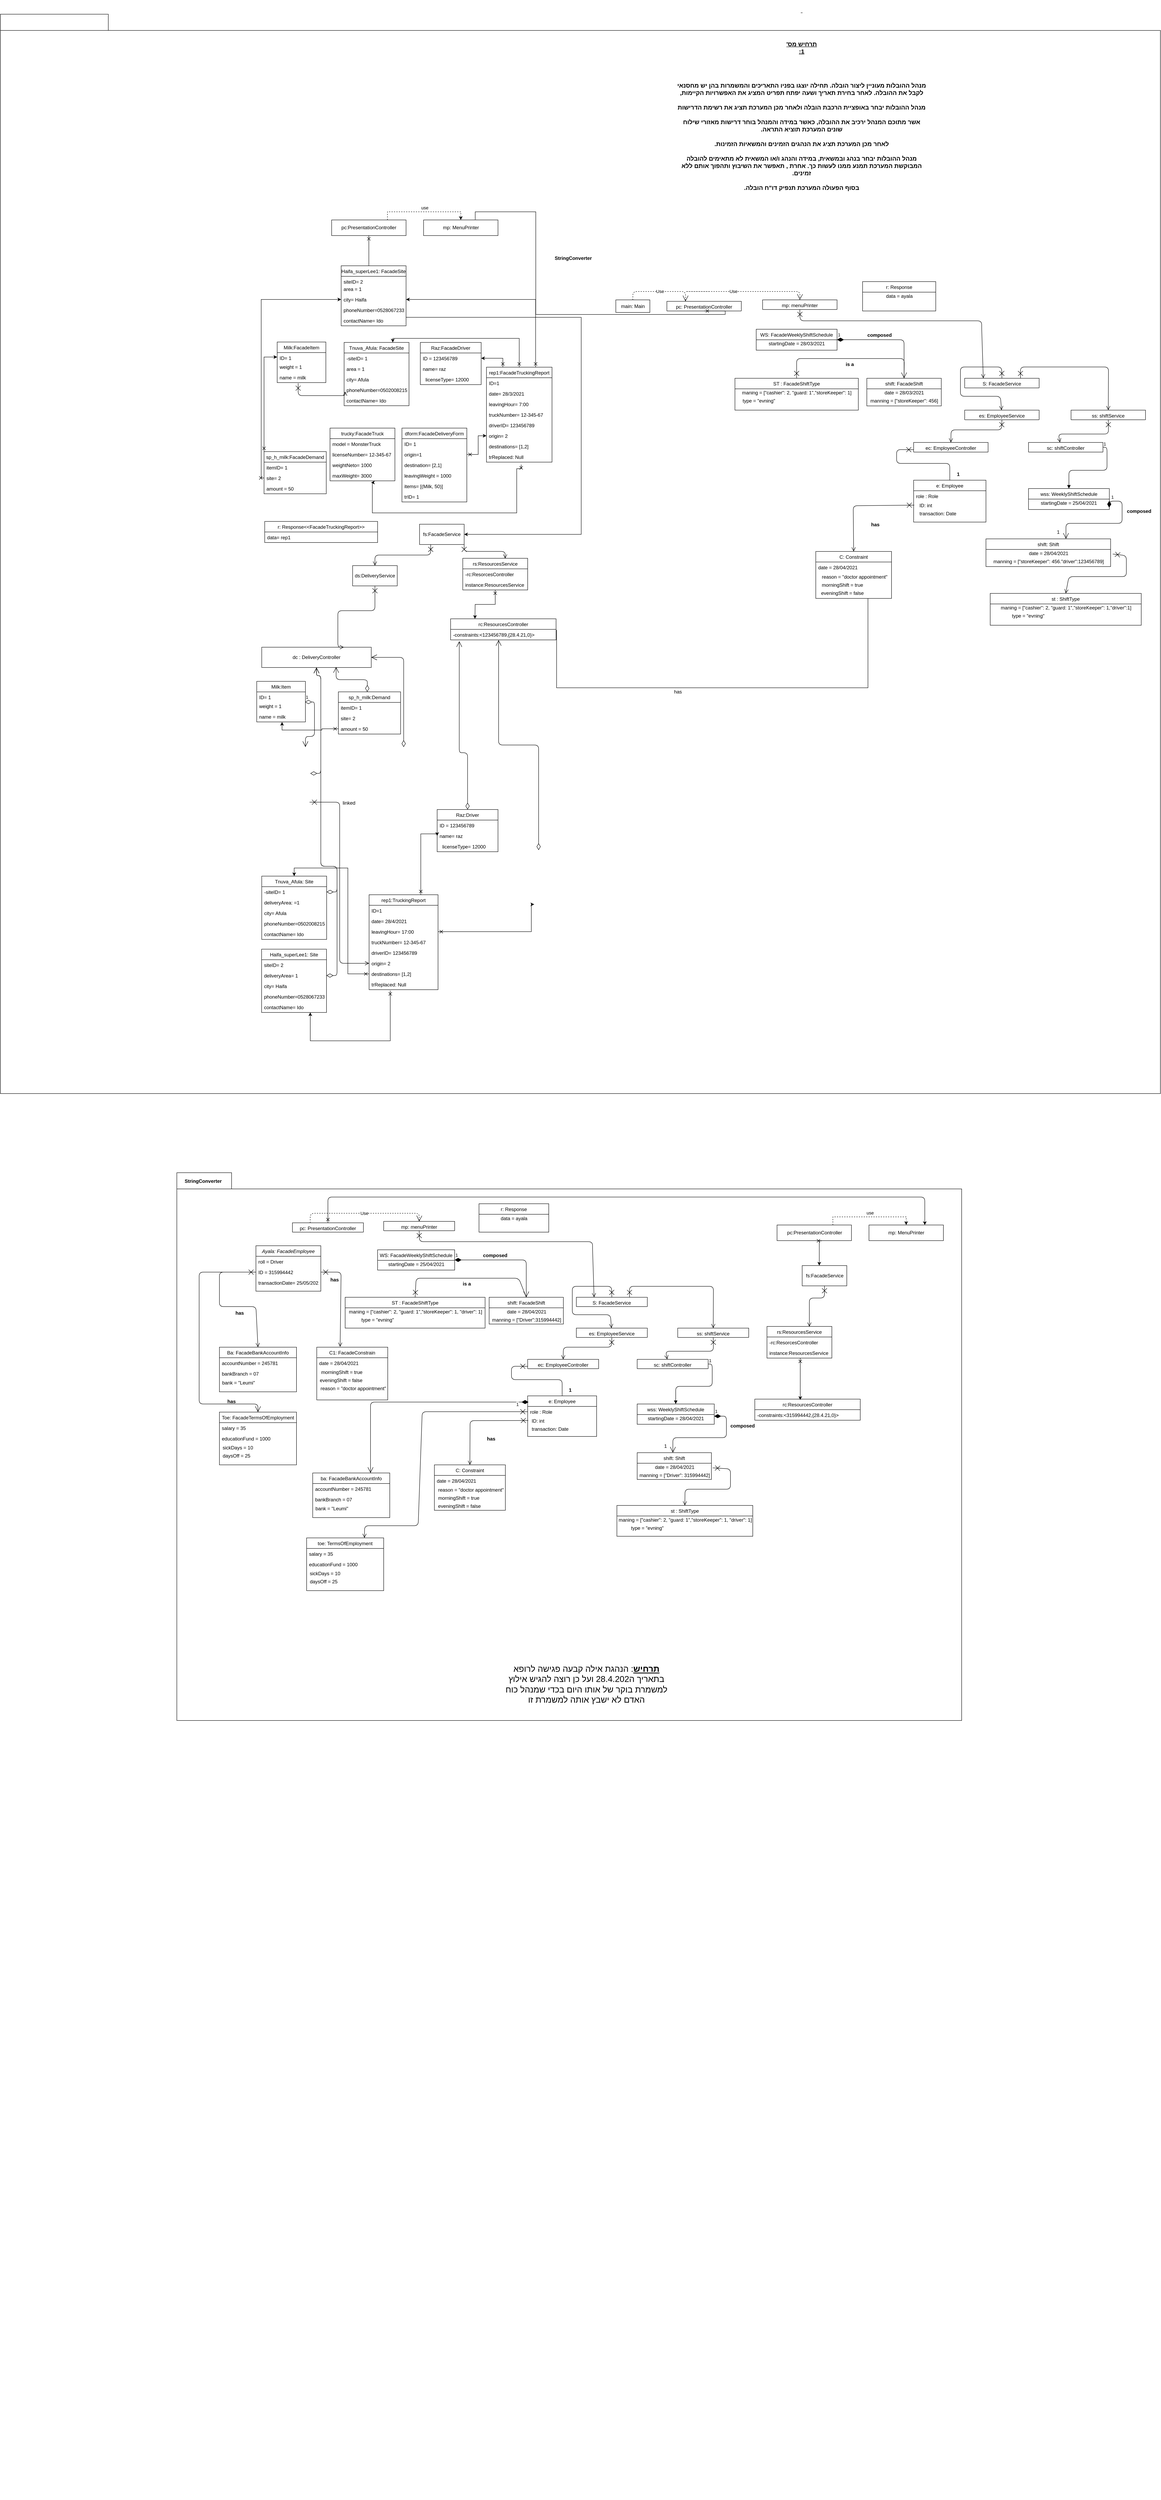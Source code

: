 <mxfile version="14.6.6" type="device"><diagram id="C5RBs43oDa-KdzZeNtuy" name="Page-1"><mxGraphModel dx="5540" dy="4973" grid="1" gridSize="10" guides="1" tooltips="1" connect="1" arrows="1" fold="1" page="0" pageScale="1" pageWidth="827" pageHeight="1169" math="0" shadow="0"><root><mxCell id="WIyWlLk6GJQsqaUBKTNV-0"/><mxCell id="WIyWlLk6GJQsqaUBKTNV-1" parent="WIyWlLk6GJQsqaUBKTNV-0"/><mxCell id="GPykXY95IHS2ie7v45Fp-159" value="" style="group" parent="WIyWlLk6GJQsqaUBKTNV-1" vertex="1" connectable="0"><mxGeometry x="-130" y="550" width="1920" height="3270" as="geometry"/></mxCell><mxCell id="GPykXY95IHS2ie7v45Fp-77" value="" style="shape=folder;fontStyle=1;spacingTop=10;tabWidth=50;tabHeight=40;tabPosition=left;html=1;" parent="GPykXY95IHS2ie7v45Fp-159" vertex="1"><mxGeometry x="-15" width="1935" height="1350" as="geometry"/></mxCell><mxCell id="zkfFHV4jXpPFQw0GAbJ--0" value="Ayala: FacadeEmployee" style="swimlane;fontStyle=2;align=center;verticalAlign=top;childLayout=stackLayout;horizontal=1;startSize=26;horizontalStack=0;resizeParent=1;resizeLast=0;collapsible=1;marginBottom=0;rounded=0;shadow=0;strokeWidth=1;" parent="GPykXY95IHS2ie7v45Fp-159" vertex="1"><mxGeometry x="180" y="180" width="160" height="112" as="geometry"><mxRectangle x="230" y="140" width="160" height="26" as="alternateBounds"/></mxGeometry></mxCell><mxCell id="zkfFHV4jXpPFQw0GAbJ--1" value="roll = Driver" style="text;align=left;verticalAlign=top;spacingLeft=4;spacingRight=4;overflow=hidden;rotatable=0;points=[[0,0.5],[1,0.5]];portConstraint=eastwest;" parent="zkfFHV4jXpPFQw0GAbJ--0" vertex="1"><mxGeometry y="26" width="160" height="26" as="geometry"/></mxCell><mxCell id="zkfFHV4jXpPFQw0GAbJ--2" value="ID = 315994442 " style="text;align=left;verticalAlign=top;spacingLeft=4;spacingRight=4;overflow=hidden;rotatable=0;points=[[0,0.5],[1,0.5]];portConstraint=eastwest;rounded=0;shadow=0;html=0;" parent="zkfFHV4jXpPFQw0GAbJ--0" vertex="1"><mxGeometry y="52" width="160" height="26" as="geometry"/></mxCell><mxCell id="zkfFHV4jXpPFQw0GAbJ--3" value="transactionDate= 25/05/2021" style="text;align=left;verticalAlign=top;spacingLeft=4;spacingRight=4;overflow=hidden;rotatable=0;points=[[0,0.5],[1,0.5]];portConstraint=eastwest;rounded=0;shadow=0;html=0;" parent="zkfFHV4jXpPFQw0GAbJ--0" vertex="1"><mxGeometry y="78" width="160" height="26" as="geometry"/></mxCell><mxCell id="zkfFHV4jXpPFQw0GAbJ--6" value="Ba: FacadeBankAccountInfo" style="swimlane;fontStyle=0;align=center;verticalAlign=top;childLayout=stackLayout;horizontal=1;startSize=26;horizontalStack=0;resizeParent=1;resizeLast=0;collapsible=1;marginBottom=0;rounded=0;shadow=0;strokeWidth=1;" parent="GPykXY95IHS2ie7v45Fp-159" vertex="1"><mxGeometry x="90" y="430" width="190" height="110" as="geometry"><mxRectangle x="130" y="380" width="160" height="26" as="alternateBounds"/></mxGeometry></mxCell><mxCell id="zkfFHV4jXpPFQw0GAbJ--7" value="accountNumber = 245781" style="text;align=left;verticalAlign=top;spacingLeft=4;spacingRight=4;overflow=hidden;rotatable=0;points=[[0,0.5],[1,0.5]];portConstraint=eastwest;" parent="zkfFHV4jXpPFQw0GAbJ--6" vertex="1"><mxGeometry y="26" width="190" height="26" as="geometry"/></mxCell><mxCell id="zkfFHV4jXpPFQw0GAbJ--8" value="bankBranch = 07" style="text;align=left;verticalAlign=top;spacingLeft=4;spacingRight=4;overflow=hidden;rotatable=0;points=[[0,0.5],[1,0.5]];portConstraint=eastwest;rounded=0;shadow=0;html=0;" parent="zkfFHV4jXpPFQw0GAbJ--6" vertex="1"><mxGeometry y="52" width="190" height="26" as="geometry"/></mxCell><mxCell id="GPykXY95IHS2ie7v45Fp-2" value="bank = &quot;Leumi&quot;&amp;nbsp; &amp;nbsp; &amp;nbsp; &amp;nbsp; &amp;nbsp; &amp;nbsp; &amp;nbsp; &amp;nbsp; &amp;nbsp; &amp;nbsp; &amp;nbsp; &amp;nbsp; &amp;nbsp; &amp;nbsp; &amp;nbsp;" style="text;html=1;align=center;verticalAlign=middle;resizable=0;points=[];autosize=1;" parent="zkfFHV4jXpPFQw0GAbJ--6" vertex="1"><mxGeometry y="78" width="190" height="20" as="geometry"/></mxCell><mxCell id="zkfFHV4jXpPFQw0GAbJ--13" value="C1: FacadeConstrain" style="swimlane;fontStyle=0;align=center;verticalAlign=top;childLayout=stackLayout;horizontal=1;startSize=26;horizontalStack=0;resizeParent=1;resizeLast=0;collapsible=1;marginBottom=0;rounded=0;shadow=0;strokeWidth=1;" parent="GPykXY95IHS2ie7v45Fp-159" vertex="1"><mxGeometry x="330" y="430" width="175" height="130" as="geometry"><mxRectangle x="340" y="380" width="170" height="26" as="alternateBounds"/></mxGeometry></mxCell><mxCell id="zkfFHV4jXpPFQw0GAbJ--14" value="date = 28/04/2021&#10;" style="text;align=left;verticalAlign=top;spacingLeft=4;spacingRight=4;overflow=hidden;rotatable=0;points=[[0,0.5],[1,0.5]];portConstraint=eastwest;" parent="zkfFHV4jXpPFQw0GAbJ--13" vertex="1"><mxGeometry y="26" width="175" height="26" as="geometry"/></mxCell><mxCell id="GPykXY95IHS2ie7v45Fp-23" value="morningShift = true&amp;nbsp; &amp;nbsp; &amp;nbsp; &amp;nbsp; &amp;nbsp; &amp;nbsp; &amp;nbsp; &amp;nbsp;&amp;nbsp;" style="text;html=1;align=center;verticalAlign=middle;resizable=0;points=[];autosize=1;" parent="zkfFHV4jXpPFQw0GAbJ--13" vertex="1"><mxGeometry y="52" width="175" height="20" as="geometry"/></mxCell><mxCell id="GPykXY95IHS2ie7v45Fp-21" value="eveningShift = false&amp;nbsp; &amp;nbsp; &amp;nbsp; &amp;nbsp; &amp;nbsp; &amp;nbsp; &amp;nbsp; &amp;nbsp; &amp;nbsp;" style="text;html=1;align=center;verticalAlign=middle;resizable=0;points=[];autosize=1;" parent="zkfFHV4jXpPFQw0GAbJ--13" vertex="1"><mxGeometry y="72" width="175" height="20" as="geometry"/></mxCell><mxCell id="GPykXY95IHS2ie7v45Fp-29" value="&amp;nbsp;reason = &quot;doctor appointment&quot;" style="text;html=1;align=center;verticalAlign=middle;resizable=0;points=[];autosize=1;" parent="zkfFHV4jXpPFQw0GAbJ--13" vertex="1"><mxGeometry y="92" width="175" height="20" as="geometry"/></mxCell><mxCell id="GPykXY95IHS2ie7v45Fp-3" value="Toe: FacadeTermsOfEmployment" style="swimlane;fontStyle=0;align=center;verticalAlign=top;childLayout=stackLayout;horizontal=1;startSize=26;horizontalStack=0;resizeParent=1;resizeLast=0;collapsible=1;marginBottom=0;rounded=0;shadow=0;strokeWidth=1;" parent="GPykXY95IHS2ie7v45Fp-159" vertex="1"><mxGeometry x="90" y="590" width="190" height="130" as="geometry"><mxRectangle x="130" y="380" width="160" height="26" as="alternateBounds"/></mxGeometry></mxCell><mxCell id="GPykXY95IHS2ie7v45Fp-4" value="salary = 35" style="text;align=left;verticalAlign=top;spacingLeft=4;spacingRight=4;overflow=hidden;rotatable=0;points=[[0,0.5],[1,0.5]];portConstraint=eastwest;" parent="GPykXY95IHS2ie7v45Fp-3" vertex="1"><mxGeometry y="26" width="190" height="26" as="geometry"/></mxCell><mxCell id="GPykXY95IHS2ie7v45Fp-5" value="educationFund = 1000" style="text;align=left;verticalAlign=top;spacingLeft=4;spacingRight=4;overflow=hidden;rotatable=0;points=[[0,0.5],[1,0.5]];portConstraint=eastwest;rounded=0;shadow=0;html=0;" parent="GPykXY95IHS2ie7v45Fp-3" vertex="1"><mxGeometry y="52" width="190" height="26" as="geometry"/></mxCell><mxCell id="GPykXY95IHS2ie7v45Fp-6" value="sickDays = 10&amp;nbsp; &amp;nbsp; &amp;nbsp; &amp;nbsp; &amp;nbsp; &amp;nbsp; &amp;nbsp; &amp;nbsp; &amp;nbsp; &amp;nbsp; &amp;nbsp; &amp;nbsp; &amp;nbsp; &amp;nbsp; &amp;nbsp;&amp;nbsp;" style="text;html=1;align=center;verticalAlign=middle;resizable=0;points=[];autosize=1;" parent="GPykXY95IHS2ie7v45Fp-3" vertex="1"><mxGeometry y="78" width="190" height="20" as="geometry"/></mxCell><mxCell id="GPykXY95IHS2ie7v45Fp-7" value="daysOff = 25&amp;nbsp; &amp;nbsp; &amp;nbsp; &amp;nbsp; &amp;nbsp; &amp;nbsp; &amp;nbsp; &amp;nbsp; &amp;nbsp; &amp;nbsp; &amp;nbsp; &amp;nbsp; &amp;nbsp; &amp;nbsp; &amp;nbsp; &amp;nbsp;&amp;nbsp;" style="text;html=1;align=center;verticalAlign=middle;resizable=0;points=[];autosize=1;" parent="GPykXY95IHS2ie7v45Fp-3" vertex="1"><mxGeometry y="98" width="190" height="20" as="geometry"/></mxCell><mxCell id="GPykXY95IHS2ie7v45Fp-31" value="has" style="text;align=center;fontStyle=1;verticalAlign=middle;spacingLeft=3;spacingRight=3;strokeColor=none;rotatable=0;points=[[0,0.5],[1,0.5]];portConstraint=eastwest;" parent="GPykXY95IHS2ie7v45Fp-159" vertex="1"><mxGeometry x="100" y="332" width="80" height="26" as="geometry"/></mxCell><mxCell id="GPykXY95IHS2ie7v45Fp-33" value="has" style="text;align=center;fontStyle=1;verticalAlign=middle;spacingLeft=3;spacingRight=3;strokeColor=none;rotatable=0;points=[[0,0.5],[1,0.5]];portConstraint=eastwest;" parent="GPykXY95IHS2ie7v45Fp-159" vertex="1"><mxGeometry x="334" y="250" width="80" height="26" as="geometry"/></mxCell><mxCell id="GPykXY95IHS2ie7v45Fp-34" value="has" style="text;align=center;fontStyle=1;verticalAlign=middle;spacingLeft=3;spacingRight=3;strokeColor=none;rotatable=0;points=[[0,0.5],[1,0.5]];portConstraint=eastwest;" parent="GPykXY95IHS2ie7v45Fp-159" vertex="1"><mxGeometry x="80" y="550" width="80" height="26" as="geometry"/></mxCell><mxCell id="GPykXY95IHS2ie7v45Fp-35" value="WS: FacadeWeeklyShiftSchedule" style="swimlane;fontStyle=0;align=center;verticalAlign=top;childLayout=stackLayout;horizontal=1;startSize=26;horizontalStack=0;resizeParent=1;resizeLast=0;collapsible=1;marginBottom=0;rounded=0;shadow=0;strokeWidth=1;" parent="GPykXY95IHS2ie7v45Fp-159" vertex="1"><mxGeometry x="480" y="190" width="190" height="50" as="geometry"><mxRectangle x="340" y="380" width="170" height="26" as="alternateBounds"/></mxGeometry></mxCell><mxCell id="GPykXY95IHS2ie7v45Fp-37" value="startingDate = 25/04/2021" style="text;html=1;align=center;verticalAlign=middle;resizable=0;points=[];autosize=1;" parent="GPykXY95IHS2ie7v45Fp-35" vertex="1"><mxGeometry y="26" width="190" height="20" as="geometry"/></mxCell><mxCell id="GPykXY95IHS2ie7v45Fp-42" value="shift: FacadeShift" style="swimlane;fontStyle=0;align=center;verticalAlign=top;childLayout=stackLayout;horizontal=1;startSize=26;horizontalStack=0;resizeParent=1;resizeLast=0;collapsible=1;marginBottom=0;rounded=0;shadow=0;strokeWidth=1;" parent="GPykXY95IHS2ie7v45Fp-159" vertex="1"><mxGeometry x="755" y="307" width="183" height="66" as="geometry"><mxRectangle x="340" y="380" width="170" height="26" as="alternateBounds"/></mxGeometry></mxCell><mxCell id="GPykXY95IHS2ie7v45Fp-43" value="date = 28/04/2021" style="text;html=1;align=center;verticalAlign=middle;resizable=0;points=[];autosize=1;" parent="GPykXY95IHS2ie7v45Fp-42" vertex="1"><mxGeometry y="26" width="183" height="20" as="geometry"/></mxCell><mxCell id="GPykXY95IHS2ie7v45Fp-44" value="manning = [&quot;Driver&quot;:315994442]" style="text;html=1;align=center;verticalAlign=middle;resizable=0;points=[];autosize=1;" parent="GPykXY95IHS2ie7v45Fp-42" vertex="1"><mxGeometry y="46" width="183" height="20" as="geometry"/></mxCell><mxCell id="GPykXY95IHS2ie7v45Fp-45" value="" style="endArrow=open;startArrow=cross;endFill=0;startFill=0;endSize=8;startSize=10;html=1;exitX=1;exitY=0.5;exitDx=0;exitDy=0;entryX=0.329;entryY=-0.008;entryDx=0;entryDy=0;entryPerimeter=0;" parent="GPykXY95IHS2ie7v45Fp-159" source="zkfFHV4jXpPFQw0GAbJ--2" target="zkfFHV4jXpPFQw0GAbJ--13" edge="1"><mxGeometry width="160" relative="1" as="geometry"><mxPoint x="340" y="350" as="sourcePoint"/><mxPoint x="500" y="350" as="targetPoint"/><Array as="points"><mxPoint x="390" y="245"/></Array></mxGeometry></mxCell><mxCell id="GPykXY95IHS2ie7v45Fp-46" value="" style="endArrow=open;startArrow=cross;endFill=0;startFill=0;endSize=8;startSize=10;html=1;exitX=0;exitY=0.5;exitDx=0;exitDy=0;entryX=0.5;entryY=0;entryDx=0;entryDy=0;" parent="GPykXY95IHS2ie7v45Fp-159" source="zkfFHV4jXpPFQw0GAbJ--2" target="zkfFHV4jXpPFQw0GAbJ--6" edge="1"><mxGeometry width="160" relative="1" as="geometry"><mxPoint x="340" y="350" as="sourcePoint"/><mxPoint x="500" y="350" as="targetPoint"/><Array as="points"><mxPoint x="90" y="245"/><mxPoint x="90" y="330"/><mxPoint x="180" y="330"/></Array></mxGeometry></mxCell><mxCell id="GPykXY95IHS2ie7v45Fp-47" value="" style="endArrow=open;endFill=1;endSize=12;html=1;exitX=0;exitY=0.5;exitDx=0;exitDy=0;entryX=0.5;entryY=0;entryDx=0;entryDy=0;" parent="GPykXY95IHS2ie7v45Fp-159" source="zkfFHV4jXpPFQw0GAbJ--2" target="GPykXY95IHS2ie7v45Fp-3" edge="1"><mxGeometry width="160" relative="1" as="geometry"><mxPoint x="340" y="350" as="sourcePoint"/><mxPoint x="500" y="350" as="targetPoint"/><Array as="points"><mxPoint x="40" y="245"/><mxPoint x="40" y="570"/><mxPoint x="185" y="570"/></Array></mxGeometry></mxCell><mxCell id="GPykXY95IHS2ie7v45Fp-48" value="ST : FacadeShiftType" style="swimlane;fontStyle=0;align=center;verticalAlign=top;childLayout=stackLayout;horizontal=1;startSize=26;horizontalStack=0;resizeParent=1;resizeLast=0;collapsible=1;marginBottom=0;rounded=0;shadow=0;strokeWidth=1;" parent="GPykXY95IHS2ie7v45Fp-159" vertex="1"><mxGeometry x="400" y="307" width="345" height="76" as="geometry"><mxRectangle x="340" y="380" width="170" height="26" as="alternateBounds"/></mxGeometry></mxCell><mxCell id="GPykXY95IHS2ie7v45Fp-49" value="maning = [&quot;cashier&quot;: 2, &quot;guard: 1&quot;,&quot;storeKeeper&quot;:&amp;nbsp;1, &quot;driver&quot;: 1]" style="text;html=1;align=center;verticalAlign=middle;resizable=0;points=[];autosize=1;" parent="GPykXY95IHS2ie7v45Fp-48" vertex="1"><mxGeometry y="26" width="345" height="20" as="geometry"/></mxCell><mxCell id="GPykXY95IHS2ie7v45Fp-50" value="type = &quot;evning&quot;&amp;nbsp; &amp;nbsp; &amp;nbsp; &amp;nbsp; &amp;nbsp; &amp;nbsp; &amp;nbsp; &amp;nbsp; &amp;nbsp; &amp;nbsp; &amp;nbsp; &amp;nbsp; &amp;nbsp; &amp;nbsp; &amp;nbsp; &amp;nbsp; &amp;nbsp; &amp;nbsp; &amp;nbsp; &amp;nbsp; &amp;nbsp; &amp;nbsp; &amp;nbsp; &amp;nbsp; &amp;nbsp; &amp;nbsp; &amp;nbsp; &amp;nbsp;&amp;nbsp;" style="text;html=1;align=center;verticalAlign=middle;resizable=0;points=[];autosize=1;" parent="GPykXY95IHS2ie7v45Fp-48" vertex="1"><mxGeometry y="46" width="345" height="20" as="geometry"/></mxCell><mxCell id="GPykXY95IHS2ie7v45Fp-57" value="1" style="endArrow=open;html=1;endSize=12;startArrow=diamondThin;startSize=14;startFill=1;edgeStyle=orthogonalEdgeStyle;align=left;verticalAlign=bottom;exitX=1;exitY=0.5;exitDx=0;exitDy=0;entryX=0.5;entryY=0;entryDx=0;entryDy=0;" parent="GPykXY95IHS2ie7v45Fp-159" source="GPykXY95IHS2ie7v45Fp-35" target="GPykXY95IHS2ie7v45Fp-42" edge="1"><mxGeometry x="-1" y="3" relative="1" as="geometry"><mxPoint x="520" y="330" as="sourcePoint"/><mxPoint x="680" y="330" as="targetPoint"/></mxGeometry></mxCell><mxCell id="GPykXY95IHS2ie7v45Fp-59" value="" style="endArrow=none;startArrow=cross;endFill=0;startFill=0;endSize=8;startSize=10;html=1;exitX=0.5;exitY=0;exitDx=0;exitDy=0;entryX=0.5;entryY=0;entryDx=0;entryDy=0;" parent="GPykXY95IHS2ie7v45Fp-159" source="GPykXY95IHS2ie7v45Fp-48" target="GPykXY95IHS2ie7v45Fp-42" edge="1"><mxGeometry width="160" relative="1" as="geometry"><mxPoint x="520" y="330" as="sourcePoint"/><mxPoint x="830" y="310" as="targetPoint"/><Array as="points"><mxPoint x="575" y="260"/><mxPoint x="828" y="260"/></Array></mxGeometry></mxCell><mxCell id="GPykXY95IHS2ie7v45Fp-61" value="is a" style="text;align=center;fontStyle=1;verticalAlign=middle;spacingLeft=3;spacingRight=3;strokeColor=none;rotatable=0;points=[[0,0.5],[1,0.5]];portConstraint=eastwest;" parent="GPykXY95IHS2ie7v45Fp-159" vertex="1"><mxGeometry x="660" y="260" width="80" height="26" as="geometry"/></mxCell><mxCell id="GPykXY95IHS2ie7v45Fp-62" value="composed" style="text;align=center;fontStyle=1;verticalAlign=middle;spacingLeft=3;spacingRight=3;strokeColor=none;rotatable=0;points=[[0,0.5],[1,0.5]];portConstraint=eastwest;" parent="GPykXY95IHS2ie7v45Fp-159" vertex="1"><mxGeometry x="730" y="190" width="80" height="26" as="geometry"/></mxCell><mxCell id="GPykXY95IHS2ie7v45Fp-63" value="S: FacadeService" style="swimlane;fontStyle=0;align=center;verticalAlign=top;childLayout=stackLayout;horizontal=1;startSize=26;horizontalStack=0;resizeParent=1;resizeLast=0;collapsible=1;marginBottom=0;rounded=0;shadow=0;strokeWidth=1;" parent="GPykXY95IHS2ie7v45Fp-159" vertex="1"><mxGeometry x="970" y="307" width="175" height="23" as="geometry"><mxRectangle x="340" y="380" width="170" height="26" as="alternateBounds"/></mxGeometry></mxCell><mxCell id="GPykXY95IHS2ie7v45Fp-66" value="es: EmployeeService" style="swimlane;fontStyle=0;align=center;verticalAlign=top;childLayout=stackLayout;horizontal=1;startSize=26;horizontalStack=0;resizeParent=1;resizeLast=0;collapsible=1;marginBottom=0;rounded=0;shadow=0;strokeWidth=1;" parent="GPykXY95IHS2ie7v45Fp-159" vertex="1"><mxGeometry x="970" y="383" width="175" height="23" as="geometry"><mxRectangle x="340" y="380" width="170" height="26" as="alternateBounds"/></mxGeometry></mxCell><mxCell id="GPykXY95IHS2ie7v45Fp-67" value="" style="endArrow=open;startArrow=cross;endFill=0;startFill=0;endSize=8;startSize=10;html=1;exitX=0.5;exitY=0;exitDx=0;exitDy=0;" parent="GPykXY95IHS2ie7v45Fp-159" source="GPykXY95IHS2ie7v45Fp-63" target="GPykXY95IHS2ie7v45Fp-66" edge="1"><mxGeometry width="160" relative="1" as="geometry"><mxPoint x="810" y="350" as="sourcePoint"/><mxPoint x="970" y="350" as="targetPoint"/><Array as="points"><mxPoint x="1057" y="280"/><mxPoint x="960" y="280"/><mxPoint x="960" y="350"/><mxPoint x="1054" y="350"/></Array></mxGeometry></mxCell><mxCell id="GPykXY95IHS2ie7v45Fp-68" value="ec: EmployeeController" style="swimlane;fontStyle=0;align=center;verticalAlign=top;childLayout=stackLayout;horizontal=1;startSize=26;horizontalStack=0;resizeParent=1;resizeLast=0;collapsible=1;marginBottom=0;rounded=0;shadow=0;strokeWidth=1;" parent="GPykXY95IHS2ie7v45Fp-159" vertex="1"><mxGeometry x="850" y="460" width="175" height="23" as="geometry"><mxRectangle x="340" y="380" width="170" height="26" as="alternateBounds"/></mxGeometry></mxCell><mxCell id="GPykXY95IHS2ie7v45Fp-69" value="" style="endArrow=open;startArrow=cross;endFill=0;startFill=0;endSize=8;startSize=10;html=1;exitX=0.5;exitY=1;exitDx=0;exitDy=0;entryX=0.5;entryY=0;entryDx=0;entryDy=0;" parent="GPykXY95IHS2ie7v45Fp-159" source="GPykXY95IHS2ie7v45Fp-66" target="GPykXY95IHS2ie7v45Fp-68" edge="1"><mxGeometry width="160" relative="1" as="geometry"><mxPoint x="810" y="470" as="sourcePoint"/><mxPoint x="970" y="470" as="targetPoint"/><Array as="points"><mxPoint x="1057" y="430"/><mxPoint x="938" y="430"/></Array></mxGeometry></mxCell><mxCell id="GPykXY95IHS2ie7v45Fp-70" value="sc: shiftController" style="swimlane;fontStyle=0;align=center;verticalAlign=top;childLayout=stackLayout;horizontal=1;startSize=26;horizontalStack=0;resizeParent=1;resizeLast=0;collapsible=1;marginBottom=0;rounded=0;shadow=0;strokeWidth=1;" parent="GPykXY95IHS2ie7v45Fp-159" vertex="1"><mxGeometry x="1120" y="460" width="175" height="23" as="geometry"><mxRectangle x="340" y="380" width="170" height="26" as="alternateBounds"/></mxGeometry></mxCell><mxCell id="GPykXY95IHS2ie7v45Fp-73" value="ss: shiftService" style="swimlane;fontStyle=0;align=center;verticalAlign=top;childLayout=stackLayout;horizontal=1;startSize=26;horizontalStack=0;resizeParent=1;resizeLast=0;collapsible=1;marginBottom=0;rounded=0;shadow=0;strokeWidth=1;" parent="GPykXY95IHS2ie7v45Fp-159" vertex="1"><mxGeometry x="1220" y="383" width="175" height="23" as="geometry"><mxRectangle x="340" y="380" width="170" height="26" as="alternateBounds"/></mxGeometry></mxCell><mxCell id="GPykXY95IHS2ie7v45Fp-74" value="" style="endArrow=open;startArrow=cross;endFill=0;startFill=0;endSize=8;startSize=10;html=1;exitX=0.75;exitY=0;exitDx=0;exitDy=0;entryX=0.5;entryY=0;entryDx=0;entryDy=0;" parent="GPykXY95IHS2ie7v45Fp-159" source="GPykXY95IHS2ie7v45Fp-63" target="GPykXY95IHS2ie7v45Fp-73" edge="1"><mxGeometry width="160" relative="1" as="geometry"><mxPoint x="970" y="470" as="sourcePoint"/><mxPoint x="1130" y="470" as="targetPoint"/><Array as="points"><mxPoint x="1101" y="280"/><mxPoint x="1308" y="280"/></Array></mxGeometry></mxCell><mxCell id="GPykXY95IHS2ie7v45Fp-75" value="" style="endArrow=open;startArrow=cross;endFill=0;startFill=0;endSize=8;startSize=10;html=1;exitX=0.5;exitY=1;exitDx=0;exitDy=0;entryX=0.423;entryY=-0.002;entryDx=0;entryDy=0;entryPerimeter=0;" parent="GPykXY95IHS2ie7v45Fp-159" source="GPykXY95IHS2ie7v45Fp-73" target="GPykXY95IHS2ie7v45Fp-70" edge="1"><mxGeometry width="160" relative="1" as="geometry"><mxPoint x="1060" y="440" as="sourcePoint"/><mxPoint x="1220" y="440" as="targetPoint"/><Array as="points"><mxPoint x="1308" y="440"/><mxPoint x="1190" y="440"/></Array></mxGeometry></mxCell><mxCell id="GPykXY95IHS2ie7v45Fp-79" value="pc: PresentationController" style="swimlane;fontStyle=0;align=center;verticalAlign=top;childLayout=stackLayout;horizontal=1;startSize=26;horizontalStack=0;resizeParent=1;resizeLast=0;collapsible=1;marginBottom=0;rounded=0;shadow=0;strokeWidth=1;" parent="GPykXY95IHS2ie7v45Fp-159" vertex="1"><mxGeometry x="270" y="123.5" width="175" height="23" as="geometry"><mxRectangle x="340" y="380" width="170" height="26" as="alternateBounds"/></mxGeometry></mxCell><mxCell id="GPykXY95IHS2ie7v45Fp-80" value="mp: menuPrinter" style="swimlane;fontStyle=0;align=center;verticalAlign=top;childLayout=stackLayout;horizontal=1;startSize=26;horizontalStack=0;resizeParent=1;resizeLast=0;collapsible=1;marginBottom=0;rounded=0;shadow=0;strokeWidth=1;" parent="GPykXY95IHS2ie7v45Fp-159" vertex="1"><mxGeometry x="495" y="120" width="175" height="23" as="geometry"><mxRectangle x="340" y="380" width="170" height="26" as="alternateBounds"/></mxGeometry></mxCell><mxCell id="GPykXY95IHS2ie7v45Fp-82" value="Use" style="endArrow=open;endSize=12;dashed=1;html=1;entryX=0.5;entryY=0;entryDx=0;entryDy=0;exitX=0.25;exitY=0;exitDx=0;exitDy=0;" parent="GPykXY95IHS2ie7v45Fp-159" target="GPykXY95IHS2ie7v45Fp-80" edge="1" source="GPykXY95IHS2ie7v45Fp-79"><mxGeometry width="160" relative="1" as="geometry"><mxPoint x="370" y="100" as="sourcePoint"/><mxPoint x="540" y="100" as="targetPoint"/><Array as="points"><mxPoint x="314" y="100"/><mxPoint x="583" y="100"/></Array></mxGeometry></mxCell><mxCell id="GPykXY95IHS2ie7v45Fp-88" value="r: Response" style="swimlane;fontStyle=0;align=center;verticalAlign=top;childLayout=stackLayout;horizontal=1;startSize=26;horizontalStack=0;resizeParent=1;resizeLast=0;collapsible=1;marginBottom=0;rounded=0;shadow=0;strokeWidth=1;" parent="GPykXY95IHS2ie7v45Fp-159" vertex="1"><mxGeometry x="730" y="76.5" width="172" height="70" as="geometry"><mxRectangle x="340" y="380" width="170" height="26" as="alternateBounds"/></mxGeometry></mxCell><mxCell id="GPykXY95IHS2ie7v45Fp-90" value="data = ayala" style="text;html=1;align=center;verticalAlign=middle;resizable=0;points=[];autosize=1;" parent="GPykXY95IHS2ie7v45Fp-88" vertex="1"><mxGeometry y="26" width="172" height="20" as="geometry"/></mxCell><mxCell id="GPykXY95IHS2ie7v45Fp-91" value="" style="endArrow=open;startArrow=cross;endFill=0;startFill=0;endSize=8;startSize=10;html=1;exitX=0.5;exitY=1;exitDx=0;exitDy=0;entryX=0.25;entryY=0;entryDx=0;entryDy=0;" parent="GPykXY95IHS2ie7v45Fp-159" source="GPykXY95IHS2ie7v45Fp-80" target="GPykXY95IHS2ie7v45Fp-63" edge="1"><mxGeometry width="160" relative="1" as="geometry"><mxPoint x="870" y="290" as="sourcePoint"/><mxPoint x="1030" y="290" as="targetPoint"/><Array as="points"><mxPoint x="583" y="170"/><mxPoint x="1010" y="170"/><mxPoint x="1010" y="190"/></Array></mxGeometry></mxCell><mxCell id="GPykXY95IHS2ie7v45Fp-98" value="e: Employee" style="swimlane;fontStyle=0;align=center;verticalAlign=top;childLayout=stackLayout;horizontal=1;startSize=26;horizontalStack=0;resizeParent=1;resizeLast=0;collapsible=1;marginBottom=0;rounded=0;shadow=0;strokeWidth=1;" parent="GPykXY95IHS2ie7v45Fp-159" vertex="1"><mxGeometry x="850" y="550" width="170" height="100" as="geometry"><mxRectangle x="340" y="380" width="170" height="26" as="alternateBounds"/></mxGeometry></mxCell><mxCell id="GPykXY95IHS2ie7v45Fp-99" value="role : Role" style="text;align=left;verticalAlign=top;spacingLeft=4;spacingRight=4;overflow=hidden;rotatable=0;points=[[0,0.5],[1,0.5]];portConstraint=eastwest;" parent="GPykXY95IHS2ie7v45Fp-98" vertex="1"><mxGeometry y="26" width="170" height="26" as="geometry"/></mxCell><mxCell id="GPykXY95IHS2ie7v45Fp-100" value="ID: int&amp;nbsp; &amp;nbsp; &amp;nbsp; &amp;nbsp; &amp;nbsp; &amp;nbsp; &amp;nbsp; &amp;nbsp; &amp;nbsp; &amp;nbsp; &amp;nbsp; &amp;nbsp; &amp;nbsp; &amp;nbsp; &amp;nbsp; &amp;nbsp; &amp;nbsp; &amp;nbsp;&amp;nbsp;" style="text;html=1;align=center;verticalAlign=middle;resizable=0;points=[];autosize=1;" parent="GPykXY95IHS2ie7v45Fp-98" vertex="1"><mxGeometry y="52" width="170" height="20" as="geometry"/></mxCell><mxCell id="GPykXY95IHS2ie7v45Fp-101" value="transaction: Date&amp;nbsp; &amp;nbsp; &amp;nbsp; &amp;nbsp; &amp;nbsp; &amp;nbsp; &amp;nbsp; &amp;nbsp; &amp;nbsp;&amp;nbsp;" style="text;html=1;align=center;verticalAlign=middle;resizable=0;points=[];autosize=1;" parent="GPykXY95IHS2ie7v45Fp-98" vertex="1"><mxGeometry y="72" width="170" height="20" as="geometry"/></mxCell><mxCell id="GPykXY95IHS2ie7v45Fp-103" value="" style="endArrow=none;startArrow=cross;endFill=0;startFill=0;endSize=8;startSize=10;html=1;exitX=0;exitY=0.75;exitDx=0;exitDy=0;entryX=0.5;entryY=0;entryDx=0;entryDy=0;" parent="GPykXY95IHS2ie7v45Fp-159" source="GPykXY95IHS2ie7v45Fp-68" target="GPykXY95IHS2ie7v45Fp-98" edge="1"><mxGeometry width="160" relative="1" as="geometry"><mxPoint x="670" y="540" as="sourcePoint"/><mxPoint x="830" y="540" as="targetPoint"/><Array as="points"><mxPoint x="810" y="477"/><mxPoint x="810" y="510"/><mxPoint x="935" y="510"/></Array></mxGeometry></mxCell><mxCell id="GPykXY95IHS2ie7v45Fp-104" value="1" style="text;align=center;fontStyle=1;verticalAlign=middle;spacingLeft=3;spacingRight=3;strokeColor=none;rotatable=0;points=[[0,0.5],[1,0.5]];portConstraint=eastwest;" parent="GPykXY95IHS2ie7v45Fp-159" vertex="1"><mxGeometry x="930" y="520" width="50" height="30" as="geometry"/></mxCell><mxCell id="GPykXY95IHS2ie7v45Fp-106" value="C: Constraint" style="swimlane;fontStyle=0;align=center;verticalAlign=top;childLayout=stackLayout;horizontal=1;startSize=26;horizontalStack=0;resizeParent=1;resizeLast=0;collapsible=1;marginBottom=0;rounded=0;shadow=0;strokeWidth=1;" parent="GPykXY95IHS2ie7v45Fp-159" vertex="1"><mxGeometry x="620" y="720" width="175" height="112" as="geometry"><mxRectangle x="340" y="380" width="170" height="26" as="alternateBounds"/></mxGeometry></mxCell><mxCell id="GPykXY95IHS2ie7v45Fp-107" value="date = 28/04/2021&#10;" style="text;align=left;verticalAlign=top;spacingLeft=4;spacingRight=4;overflow=hidden;rotatable=0;points=[[0,0.5],[1,0.5]];portConstraint=eastwest;" parent="GPykXY95IHS2ie7v45Fp-106" vertex="1"><mxGeometry y="26" width="175" height="26" as="geometry"/></mxCell><mxCell id="GPykXY95IHS2ie7v45Fp-108" value="&amp;nbsp;reason = &quot;doctor appointment&quot;" style="text;html=1;align=center;verticalAlign=middle;resizable=0;points=[];autosize=1;" parent="GPykXY95IHS2ie7v45Fp-106" vertex="1"><mxGeometry y="52" width="175" height="20" as="geometry"/></mxCell><mxCell id="GPykXY95IHS2ie7v45Fp-109" value="morningShift = true&amp;nbsp; &amp;nbsp; &amp;nbsp; &amp;nbsp; &amp;nbsp; &amp;nbsp; &amp;nbsp; &amp;nbsp; &amp;nbsp;" style="text;html=1;align=center;verticalAlign=middle;resizable=0;points=[];autosize=1;" parent="GPykXY95IHS2ie7v45Fp-106" vertex="1"><mxGeometry y="72" width="175" height="20" as="geometry"/></mxCell><mxCell id="GPykXY95IHS2ie7v45Fp-111" value="eveningShift = false&amp;nbsp; &amp;nbsp; &amp;nbsp; &amp;nbsp; &amp;nbsp; &amp;nbsp; &amp;nbsp; &amp;nbsp;&amp;nbsp;" style="text;html=1;align=center;verticalAlign=middle;resizable=0;points=[];autosize=1;" parent="GPykXY95IHS2ie7v45Fp-106" vertex="1"><mxGeometry y="92" width="175" height="20" as="geometry"/></mxCell><mxCell id="GPykXY95IHS2ie7v45Fp-112" value="" style="endArrow=open;startArrow=cross;endFill=0;startFill=0;endSize=8;startSize=10;html=1;exitX=0.008;exitY=0.433;exitDx=0;exitDy=0;exitPerimeter=0;entryX=0.5;entryY=0;entryDx=0;entryDy=0;" parent="GPykXY95IHS2ie7v45Fp-159" source="GPykXY95IHS2ie7v45Fp-100" target="GPykXY95IHS2ie7v45Fp-106" edge="1"><mxGeometry width="160" relative="1" as="geometry"><mxPoint x="680" y="680" as="sourcePoint"/><mxPoint x="840" y="680" as="targetPoint"/><Array as="points"><mxPoint x="708" y="611"/></Array></mxGeometry></mxCell><mxCell id="GPykXY95IHS2ie7v45Fp-113" value="has" style="text;align=center;fontStyle=1;verticalAlign=middle;spacingLeft=3;spacingRight=3;strokeColor=none;rotatable=0;points=[[0,0.5],[1,0.5]];portConstraint=eastwest;" parent="GPykXY95IHS2ie7v45Fp-159" vertex="1"><mxGeometry x="720" y="650" width="80" height="10" as="geometry"/></mxCell><mxCell id="GPykXY95IHS2ie7v45Fp-119" value="toe: TermsOfEmployment" style="swimlane;fontStyle=0;align=center;verticalAlign=top;childLayout=stackLayout;horizontal=1;startSize=26;horizontalStack=0;resizeParent=1;resizeLast=0;collapsible=1;marginBottom=0;rounded=0;shadow=0;strokeWidth=1;" parent="GPykXY95IHS2ie7v45Fp-159" vertex="1"><mxGeometry x="305" y="900" width="190" height="130" as="geometry"><mxRectangle x="130" y="380" width="160" height="26" as="alternateBounds"/></mxGeometry></mxCell><mxCell id="GPykXY95IHS2ie7v45Fp-120" value="salary = 35" style="text;align=left;verticalAlign=top;spacingLeft=4;spacingRight=4;overflow=hidden;rotatable=0;points=[[0,0.5],[1,0.5]];portConstraint=eastwest;" parent="GPykXY95IHS2ie7v45Fp-119" vertex="1"><mxGeometry y="26" width="190" height="26" as="geometry"/></mxCell><mxCell id="GPykXY95IHS2ie7v45Fp-121" value="educationFund = 1000" style="text;align=left;verticalAlign=top;spacingLeft=4;spacingRight=4;overflow=hidden;rotatable=0;points=[[0,0.5],[1,0.5]];portConstraint=eastwest;rounded=0;shadow=0;html=0;" parent="GPykXY95IHS2ie7v45Fp-119" vertex="1"><mxGeometry y="52" width="190" height="26" as="geometry"/></mxCell><mxCell id="GPykXY95IHS2ie7v45Fp-122" value="sickDays = 10&amp;nbsp; &amp;nbsp; &amp;nbsp; &amp;nbsp; &amp;nbsp; &amp;nbsp; &amp;nbsp; &amp;nbsp; &amp;nbsp; &amp;nbsp; &amp;nbsp; &amp;nbsp; &amp;nbsp; &amp;nbsp; &amp;nbsp;&amp;nbsp;" style="text;html=1;align=center;verticalAlign=middle;resizable=0;points=[];autosize=1;" parent="GPykXY95IHS2ie7v45Fp-119" vertex="1"><mxGeometry y="78" width="190" height="20" as="geometry"/></mxCell><mxCell id="GPykXY95IHS2ie7v45Fp-123" value="daysOff = 25&amp;nbsp; &amp;nbsp; &amp;nbsp; &amp;nbsp; &amp;nbsp; &amp;nbsp; &amp;nbsp; &amp;nbsp; &amp;nbsp; &amp;nbsp; &amp;nbsp; &amp;nbsp; &amp;nbsp; &amp;nbsp; &amp;nbsp; &amp;nbsp;&amp;nbsp;" style="text;html=1;align=center;verticalAlign=middle;resizable=0;points=[];autosize=1;" parent="GPykXY95IHS2ie7v45Fp-119" vertex="1"><mxGeometry y="98" width="190" height="20" as="geometry"/></mxCell><mxCell id="GPykXY95IHS2ie7v45Fp-124" value="ba: FacadeBankAccountInfo" style="swimlane;fontStyle=0;align=center;verticalAlign=top;childLayout=stackLayout;horizontal=1;startSize=26;horizontalStack=0;resizeParent=1;resizeLast=0;collapsible=1;marginBottom=0;rounded=0;shadow=0;strokeWidth=1;" parent="GPykXY95IHS2ie7v45Fp-159" vertex="1"><mxGeometry x="320" y="740" width="190" height="110" as="geometry"><mxRectangle x="130" y="380" width="160" height="26" as="alternateBounds"/></mxGeometry></mxCell><mxCell id="GPykXY95IHS2ie7v45Fp-125" value="accountNumber = 245781" style="text;align=left;verticalAlign=top;spacingLeft=4;spacingRight=4;overflow=hidden;rotatable=0;points=[[0,0.5],[1,0.5]];portConstraint=eastwest;" parent="GPykXY95IHS2ie7v45Fp-124" vertex="1"><mxGeometry y="26" width="190" height="26" as="geometry"/></mxCell><mxCell id="GPykXY95IHS2ie7v45Fp-126" value="bankBranch = 07" style="text;align=left;verticalAlign=top;spacingLeft=4;spacingRight=4;overflow=hidden;rotatable=0;points=[[0,0.5],[1,0.5]];portConstraint=eastwest;rounded=0;shadow=0;html=0;" parent="GPykXY95IHS2ie7v45Fp-124" vertex="1"><mxGeometry y="52" width="190" height="26" as="geometry"/></mxCell><mxCell id="GPykXY95IHS2ie7v45Fp-127" value="bank = &quot;Leumi&quot;&amp;nbsp; &amp;nbsp; &amp;nbsp; &amp;nbsp; &amp;nbsp; &amp;nbsp; &amp;nbsp; &amp;nbsp; &amp;nbsp; &amp;nbsp; &amp;nbsp; &amp;nbsp; &amp;nbsp; &amp;nbsp; &amp;nbsp;" style="text;html=1;align=center;verticalAlign=middle;resizable=0;points=[];autosize=1;" parent="GPykXY95IHS2ie7v45Fp-124" vertex="1"><mxGeometry y="78" width="190" height="20" as="geometry"/></mxCell><mxCell id="GPykXY95IHS2ie7v45Fp-128" value="" style="endArrow=open;startArrow=cross;endFill=0;startFill=0;endSize=8;startSize=10;html=1;exitX=0;exitY=0.5;exitDx=0;exitDy=0;entryX=0.75;entryY=0;entryDx=0;entryDy=0;" parent="GPykXY95IHS2ie7v45Fp-159" source="GPykXY95IHS2ie7v45Fp-99" target="GPykXY95IHS2ie7v45Fp-119" edge="1"><mxGeometry width="160" relative="1" as="geometry"><mxPoint x="470" y="780" as="sourcePoint"/><mxPoint x="630" y="780" as="targetPoint"/><Array as="points"><mxPoint x="590" y="589"/><mxPoint x="580" y="870"/><mxPoint x="448" y="870"/></Array></mxGeometry></mxCell><mxCell id="GPykXY95IHS2ie7v45Fp-134" value="1" style="endArrow=open;html=1;endSize=12;startArrow=diamondThin;startSize=14;startFill=1;edgeStyle=orthogonalEdgeStyle;align=left;verticalAlign=bottom;entryX=0.75;entryY=0;entryDx=0;entryDy=0;exitX=0.012;exitY=0.153;exitDx=0;exitDy=0;exitPerimeter=0;" parent="GPykXY95IHS2ie7v45Fp-159" source="GPykXY95IHS2ie7v45Fp-98" target="GPykXY95IHS2ie7v45Fp-124" edge="1"><mxGeometry x="-0.886" y="15" relative="1" as="geometry"><mxPoint x="600" y="549" as="sourcePoint"/><mxPoint x="760" y="549" as="targetPoint"/><mxPoint as="offset"/></mxGeometry></mxCell><mxCell id="GPykXY95IHS2ie7v45Fp-135" value="wss: WeeklyShiftSchedule" style="swimlane;fontStyle=0;align=center;verticalAlign=top;childLayout=stackLayout;horizontal=1;startSize=26;horizontalStack=0;resizeParent=1;resizeLast=0;collapsible=1;marginBottom=0;rounded=0;shadow=0;strokeWidth=1;" parent="GPykXY95IHS2ie7v45Fp-159" vertex="1"><mxGeometry x="1120" y="570" width="190" height="50" as="geometry"><mxRectangle x="340" y="380" width="170" height="26" as="alternateBounds"/></mxGeometry></mxCell><mxCell id="GPykXY95IHS2ie7v45Fp-136" value="startingDate = 28/04/2021" style="text;html=1;align=center;verticalAlign=middle;resizable=0;points=[];autosize=1;" parent="GPykXY95IHS2ie7v45Fp-135" vertex="1"><mxGeometry y="26" width="190" height="20" as="geometry"/></mxCell><mxCell id="GPykXY95IHS2ie7v45Fp-137" value="shift: Shift" style="swimlane;fontStyle=0;align=center;verticalAlign=top;childLayout=stackLayout;horizontal=1;startSize=26;horizontalStack=0;resizeParent=1;resizeLast=0;collapsible=1;marginBottom=0;rounded=0;shadow=0;strokeWidth=1;" parent="GPykXY95IHS2ie7v45Fp-159" vertex="1"><mxGeometry x="1120" y="690" width="183" height="66" as="geometry"><mxRectangle x="340" y="380" width="170" height="26" as="alternateBounds"/></mxGeometry></mxCell><mxCell id="GPykXY95IHS2ie7v45Fp-138" value="date = 28/04/2021" style="text;html=1;align=center;verticalAlign=middle;resizable=0;points=[];autosize=1;" parent="GPykXY95IHS2ie7v45Fp-137" vertex="1"><mxGeometry y="26" width="183" height="20" as="geometry"/></mxCell><mxCell id="GPykXY95IHS2ie7v45Fp-139" value="manning = [&quot;Driver&quot;: 315994442]" style="text;html=1;align=center;verticalAlign=middle;resizable=0;points=[];autosize=1;" parent="GPykXY95IHS2ie7v45Fp-137" vertex="1"><mxGeometry y="46" width="183" height="20" as="geometry"/></mxCell><mxCell id="GPykXY95IHS2ie7v45Fp-140" value="st : ShiftType" style="swimlane;fontStyle=0;align=center;verticalAlign=top;childLayout=stackLayout;horizontal=1;startSize=26;horizontalStack=0;resizeParent=1;resizeLast=0;collapsible=1;marginBottom=0;rounded=0;shadow=0;strokeWidth=1;" parent="GPykXY95IHS2ie7v45Fp-159" vertex="1"><mxGeometry x="1070" y="820" width="335" height="76" as="geometry"><mxRectangle x="340" y="380" width="170" height="26" as="alternateBounds"/></mxGeometry></mxCell><mxCell id="GPykXY95IHS2ie7v45Fp-141" value="maning = [&quot;cashier&quot;: 2, &quot;guard: 1&quot;,&quot;storeKeeper&quot;:&amp;nbsp;1, &quot;driver&quot;: 1]" style="text;html=1;align=center;verticalAlign=middle;resizable=0;points=[];autosize=1;" parent="GPykXY95IHS2ie7v45Fp-140" vertex="1"><mxGeometry y="26" width="335" height="20" as="geometry"/></mxCell><mxCell id="GPykXY95IHS2ie7v45Fp-142" value="type = &quot;evning&quot;&amp;nbsp; &amp;nbsp; &amp;nbsp; &amp;nbsp; &amp;nbsp; &amp;nbsp; &amp;nbsp; &amp;nbsp; &amp;nbsp; &amp;nbsp; &amp;nbsp; &amp;nbsp; &amp;nbsp; &amp;nbsp; &amp;nbsp; &amp;nbsp; &amp;nbsp; &amp;nbsp; &amp;nbsp; &amp;nbsp; &amp;nbsp; &amp;nbsp; &amp;nbsp; &amp;nbsp; &amp;nbsp; &amp;nbsp; &amp;nbsp; &amp;nbsp;&amp;nbsp;" style="text;html=1;align=center;verticalAlign=middle;resizable=0;points=[];autosize=1;" parent="GPykXY95IHS2ie7v45Fp-140" vertex="1"><mxGeometry y="46" width="335" height="20" as="geometry"/></mxCell><mxCell id="GPykXY95IHS2ie7v45Fp-147" value="" style="endArrow=block;endFill=1;html=1;edgeStyle=orthogonalEdgeStyle;align=left;verticalAlign=top;exitX=1;exitY=0.5;exitDx=0;exitDy=0;" parent="GPykXY95IHS2ie7v45Fp-159" source="GPykXY95IHS2ie7v45Fp-70" target="GPykXY95IHS2ie7v45Fp-135" edge="1"><mxGeometry x="-0.814" y="15" relative="1" as="geometry"><mxPoint x="1227.5" y="660" as="sourcePoint"/><mxPoint x="1387.5" y="660" as="targetPoint"/><mxPoint as="offset"/></mxGeometry></mxCell><mxCell id="GPykXY95IHS2ie7v45Fp-148" value="1" style="edgeLabel;resizable=0;html=1;align=left;verticalAlign=bottom;" parent="GPykXY95IHS2ie7v45Fp-147" connectable="0" vertex="1"><mxGeometry x="-1" relative="1" as="geometry"/></mxCell><mxCell id="GPykXY95IHS2ie7v45Fp-149" value="1" style="endArrow=open;html=1;endSize=12;startArrow=diamondThin;startSize=14;startFill=1;edgeStyle=orthogonalEdgeStyle;align=left;verticalAlign=bottom;exitX=1;exitY=0.2;exitDx=0;exitDy=0;exitPerimeter=0;" parent="GPykXY95IHS2ie7v45Fp-159" source="GPykXY95IHS2ie7v45Fp-136" target="GPykXY95IHS2ie7v45Fp-137" edge="1"><mxGeometry x="-1" y="3" relative="1" as="geometry"><mxPoint x="970" y="640" as="sourcePoint"/><mxPoint x="1130" y="640" as="targetPoint"/><Array as="points"><mxPoint x="1340" y="600"/><mxPoint x="1340" y="653"/><mxPoint x="1208" y="653"/></Array></mxGeometry></mxCell><mxCell id="GPykXY95IHS2ie7v45Fp-150" value="composed" style="text;align=center;fontStyle=1;verticalAlign=middle;spacingLeft=3;spacingRight=3;strokeColor=none;rotatable=0;points=[[0,0.5],[1,0.5]];portConstraint=eastwest;" parent="GPykXY95IHS2ie7v45Fp-159" vertex="1"><mxGeometry x="1340" y="610" width="80" height="26" as="geometry"/></mxCell><mxCell id="GPykXY95IHS2ie7v45Fp-151" value="1" style="text;align=center;fontStyle=0;verticalAlign=middle;spacingLeft=3;spacingRight=3;strokeColor=none;rotatable=0;points=[[0,0.5],[1,0.5]];portConstraint=eastwest;fontSize=12;" parent="GPykXY95IHS2ie7v45Fp-159" vertex="1"><mxGeometry x="1150" y="660" width="80" height="26" as="geometry"/></mxCell><mxCell id="GPykXY95IHS2ie7v45Fp-152" value="" style="endArrow=open;startArrow=cross;endFill=0;startFill=0;endSize=8;startSize=10;html=1;fontSize=12;exitX=1.017;exitY=0.567;exitDx=0;exitDy=0;exitPerimeter=0;entryX=0.5;entryY=0;entryDx=0;entryDy=0;" parent="GPykXY95IHS2ie7v45Fp-159" source="GPykXY95IHS2ie7v45Fp-138" target="GPykXY95IHS2ie7v45Fp-140" edge="1"><mxGeometry width="160" relative="1" as="geometry"><mxPoint x="970" y="670" as="sourcePoint"/><mxPoint x="1130" y="670" as="targetPoint"/><Array as="points"><mxPoint x="1350" y="730"/><mxPoint x="1350" y="780"/><mxPoint x="1238" y="780"/></Array></mxGeometry></mxCell><mxCell id="GPykXY95IHS2ie7v45Fp-158" value="StringConverter" style="text;align=center;fontStyle=1;verticalAlign=middle;spacingLeft=3;spacingRight=3;strokeColor=none;rotatable=0;points=[[0,0.5],[1,0.5]];portConstraint=eastwest;fontSize=12;" parent="GPykXY95IHS2ie7v45Fp-159" vertex="1"><mxGeometry x="30" y="10" width="40" height="20" as="geometry"/></mxCell><mxCell id="Zjf9c_yWgtv7-RxGanOM-308" style="edgeStyle=orthogonalEdgeStyle;rounded=0;orthogonalLoop=1;jettySize=auto;html=1;exitX=0.5;exitY=0;exitDx=0;exitDy=0;entryX=0.75;entryY=0;entryDx=0;entryDy=0;startArrow=cross;startFill=0;endArrow=classic;endFill=1;strokeColor=#000000;" edge="1" parent="GPykXY95IHS2ie7v45Fp-159" target="Zjf9c_yWgtv7-RxGanOM-319"><mxGeometry relative="1" as="geometry"><Array as="points"><mxPoint x="1238.413" y="1518.89"/><mxPoint x="922.413" y="1518.89"/></Array><mxPoint x="1249.205" y="1589.89" as="sourcePoint"/></mxGeometry></mxCell><mxCell id="Zjf9c_yWgtv7-RxGanOM-407" style="edgeStyle=orthogonalEdgeStyle;rounded=0;orthogonalLoop=1;jettySize=auto;html=1;exitX=0;exitY=0.5;exitDx=0;exitDy=0;entryX=0.52;entryY=1.008;entryDx=0;entryDy=0;entryPerimeter=0;startArrow=cross;startFill=0;" edge="1" parent="GPykXY95IHS2ie7v45Fp-159" source="Zjf9c_yWgtv7-RxGanOM-395"><mxGeometry relative="1" as="geometry"><mxPoint x="664.403" y="2464.318" as="targetPoint"/></mxGeometry></mxCell><mxCell id="Zjf9c_yWgtv7-RxGanOM-426" value="" style="group" vertex="1" connectable="0" parent="GPykXY95IHS2ie7v45Fp-159"><mxGeometry x="1410" y="128.886" width="464.995" height="481.114" as="geometry"/></mxCell><mxCell id="Zjf9c_yWgtv7-RxGanOM-423" value="" style="group" vertex="1" connectable="0" parent="Zjf9c_yWgtv7-RxGanOM-426"><mxGeometry x="54.837" width="410.159" height="38.519" as="geometry"/></mxCell><mxCell id="Zjf9c_yWgtv7-RxGanOM-280" value="pc:PresentationController" style="html=1;" vertex="1" parent="Zjf9c_yWgtv7-RxGanOM-423"><mxGeometry width="183.492" height="38.519" as="geometry"/></mxCell><mxCell id="Zjf9c_yWgtv7-RxGanOM-283" value="mp: MenuPrinter" style="html=1;" vertex="1" parent="Zjf9c_yWgtv7-RxGanOM-423"><mxGeometry x="226.667" width="183.492" height="38.519" as="geometry"/></mxCell><mxCell id="Zjf9c_yWgtv7-RxGanOM-277" style="edgeStyle=orthogonalEdgeStyle;rounded=0;orthogonalLoop=1;jettySize=auto;html=1;exitX=0.75;exitY=0;exitDx=0;exitDy=0;entryX=0.5;entryY=0;entryDx=0;entryDy=0;dashed=1;" edge="1" parent="Zjf9c_yWgtv7-RxGanOM-423" source="Zjf9c_yWgtv7-RxGanOM-280" target="Zjf9c_yWgtv7-RxGanOM-283"><mxGeometry relative="1" as="geometry"/></mxCell><mxCell id="Zjf9c_yWgtv7-RxGanOM-278" value="use" style="edgeLabel;html=1;align=center;verticalAlign=middle;resizable=0;points=[];" vertex="1" connectable="0" parent="Zjf9c_yWgtv7-RxGanOM-277"><mxGeometry x="0.344" y="-2" relative="1" as="geometry"><mxPoint x="-36.79" y="-11.97" as="offset"/></mxGeometry></mxCell><mxCell id="Zjf9c_yWgtv7-RxGanOM-421" value="" style="group" vertex="1" connectable="0" parent="Zjf9c_yWgtv7-RxGanOM-426"><mxGeometry y="100.004" width="260" height="381.11" as="geometry"/></mxCell><mxCell id="Zjf9c_yWgtv7-RxGanOM-287" value="fs:FacadeService" style="html=1;fillColor=#ffffff;" vertex="1" parent="Zjf9c_yWgtv7-RxGanOM-421"><mxGeometry x="116.823" width="110" height="50" as="geometry"/></mxCell><mxCell id="Zjf9c_yWgtv7-RxGanOM-290" value="" style="endArrow=open;startArrow=cross;endFill=0;startFill=0;endSize=8;startSize=10;html=1;exitX=0.5;exitY=1;exitDx=0;exitDy=0;entryX=0.653;entryY=0.006;entryDx=0;entryDy=0;edgeStyle=orthogonalEdgeStyle;entryPerimeter=0;" edge="1" parent="Zjf9c_yWgtv7-RxGanOM-421" source="Zjf9c_yWgtv7-RxGanOM-287" target="Zjf9c_yWgtv7-RxGanOM-409"><mxGeometry width="160" relative="1" as="geometry"><mxPoint x="-36.587" y="308.89" as="sourcePoint"/><mxPoint x="164.205" y="408.89" as="targetPoint"/><Array as="points"><mxPoint x="172" y="80"/><mxPoint x="135" y="80"/></Array></mxGeometry></mxCell><mxCell id="Zjf9c_yWgtv7-RxGanOM-420" value="" style="group" vertex="1" connectable="0" parent="Zjf9c_yWgtv7-RxGanOM-421"><mxGeometry y="150" width="260" height="231.11" as="geometry"/></mxCell><mxCell id="Zjf9c_yWgtv7-RxGanOM-409" value="rs:ResourcesService" style="swimlane;fontStyle=0;align=center;verticalAlign=top;childLayout=stackLayout;horizontal=1;startSize=26;horizontalStack=0;resizeParent=1;resizeParentMax=0;resizeLast=0;collapsible=1;marginBottom=0;" vertex="1" parent="Zjf9c_yWgtv7-RxGanOM-420"><mxGeometry x="30" width="160" height="78" as="geometry"/></mxCell><mxCell id="Zjf9c_yWgtv7-RxGanOM-410" value="-rc:ResorcesController" style="text;strokeColor=none;fillColor=none;align=left;verticalAlign=top;spacingLeft=4;spacingRight=4;overflow=hidden;rotatable=0;points=[[0,0.5],[1,0.5]];portConstraint=eastwest;" vertex="1" parent="Zjf9c_yWgtv7-RxGanOM-409"><mxGeometry y="26" width="160" height="26" as="geometry"/></mxCell><mxCell id="Zjf9c_yWgtv7-RxGanOM-411" value="instance:ResourcesService" style="text;strokeColor=none;fillColor=none;align=left;verticalAlign=top;spacingLeft=4;spacingRight=4;overflow=hidden;rotatable=0;points=[[0,0.5],[1,0.5]];portConstraint=eastwest;" vertex="1" parent="Zjf9c_yWgtv7-RxGanOM-409"><mxGeometry y="52" width="160" height="26" as="geometry"/></mxCell><mxCell id="Zjf9c_yWgtv7-RxGanOM-412" value="rc:ResourcesController" style="swimlane;fontStyle=0;align=center;verticalAlign=top;childLayout=stackLayout;horizontal=1;startSize=26;horizontalStack=0;resizeParent=1;resizeParentMax=0;resizeLast=0;collapsible=1;marginBottom=0;" vertex="1" parent="Zjf9c_yWgtv7-RxGanOM-420"><mxGeometry y="179.11" width="260" height="52" as="geometry"/></mxCell><mxCell id="Zjf9c_yWgtv7-RxGanOM-413" value="-constraints:&lt;315994442,{28.4.21,0}&gt;" style="text;strokeColor=none;fillColor=none;align=left;verticalAlign=top;spacingLeft=4;spacingRight=4;overflow=hidden;rotatable=0;points=[[0,0.5],[1,0.5]];portConstraint=eastwest;" vertex="1" parent="Zjf9c_yWgtv7-RxGanOM-412"><mxGeometry y="26" width="260" height="26" as="geometry"/></mxCell><mxCell id="Zjf9c_yWgtv7-RxGanOM-408" style="edgeStyle=orthogonalEdgeStyle;rounded=0;orthogonalLoop=1;jettySize=auto;html=1;startArrow=cross;startFill=0;entryX=0.431;entryY=0.038;entryDx=0;entryDy=0;entryPerimeter=0;" edge="1" parent="Zjf9c_yWgtv7-RxGanOM-420" source="Zjf9c_yWgtv7-RxGanOM-409" target="Zjf9c_yWgtv7-RxGanOM-412"><mxGeometry relative="1" as="geometry"><mxPoint x="60" y="149.11" as="targetPoint"/><Array as="points"><mxPoint x="113" y="129.11"/></Array></mxGeometry></mxCell><mxCell id="Zjf9c_yWgtv7-RxGanOM-279" style="edgeStyle=orthogonalEdgeStyle;rounded=0;orthogonalLoop=1;jettySize=auto;html=1;startArrow=cross;startFill=0;fontSize=25;entryX=0.383;entryY=0;entryDx=0;entryDy=0;exitX=0.6;exitY=1.013;exitDx=0;exitDy=0;exitPerimeter=0;entryPerimeter=0;" edge="1" parent="Zjf9c_yWgtv7-RxGanOM-426" source="Zjf9c_yWgtv7-RxGanOM-280" target="Zjf9c_yWgtv7-RxGanOM-287"><mxGeometry relative="1" as="geometry"><mxPoint x="470.833" y="600.004" as="targetPoint"/><Array as="points"><mxPoint x="159" y="39.004"/></Array><mxPoint x="147" y="80.004" as="sourcePoint"/></mxGeometry></mxCell><mxCell id="Zjf9c_yWgtv7-RxGanOM-428" value="" style="endArrow=classic;html=1;exitX=0.5;exitY=0;exitDx=0;exitDy=0;entryX=0.75;entryY=0;entryDx=0;entryDy=0;edgeStyle=orthogonalEdgeStyle;startArrow=cross;startFill=0;" edge="1" parent="GPykXY95IHS2ie7v45Fp-159" source="GPykXY95IHS2ie7v45Fp-79" target="Zjf9c_yWgtv7-RxGanOM-283"><mxGeometry width="50" height="50" relative="1" as="geometry"><mxPoint x="1040" y="460" as="sourcePoint"/><mxPoint x="1090" y="410" as="targetPoint"/><Array as="points"><mxPoint x="358" y="60"/><mxPoint x="1829" y="60"/></Array></mxGeometry></mxCell><mxCell id="Zjf9c_yWgtv7-RxGanOM-430" value="&lt;font style=&quot;font-size: 21px&quot;&gt;&lt;u&gt;&lt;b&gt;תרחיש&lt;/b&gt;&lt;/u&gt;: הנהגת אילה קבעה פגישה לרופא בתאריך ה28.4.202 ועל כן רוצה להגיש אילוץ למשמרת בוקר של אותו היום בכדי שמנהל כוח האדם לא ישבץ אותה למשמרת זו&lt;/font&gt;" style="text;html=1;strokeColor=none;fillColor=none;align=center;verticalAlign=middle;whiteSpace=wrap;rounded=0;" vertex="1" parent="GPykXY95IHS2ie7v45Fp-159"><mxGeometry x="780" y="1180" width="430" height="160" as="geometry"/></mxCell><mxCell id="Zjf9c_yWgtv7-RxGanOM-630" value="StringConverter" style="html=1;" vertex="1" parent="WIyWlLk6GJQsqaUBKTNV-1"><mxGeometry x="10" y="-1875.001" width="118.73" height="48.148" as="geometry"/></mxCell><mxCell id="Zjf9c_yWgtv7-RxGanOM-631" value="Scenario number 1" style="text;align=center;fontStyle=1;verticalAlign=middle;spacingLeft=3;spacingRight=3;strokeColor=none;rotatable=0;points=[[0,0.5],[1,0.5]];portConstraint=eastwest;fontSize=25;" vertex="1" parent="WIyWlLk6GJQsqaUBKTNV-1"><mxGeometry x="222.41" y="-1925" width="279.67" height="26" as="geometry"/></mxCell><mxCell id="Zjf9c_yWgtv7-RxGanOM-632" value="trucky:Truck" style="swimlane;fontStyle=0;childLayout=stackLayout;horizontal=1;startSize=26;horizontalStack=0;resizeParent=1;resizeParentMax=0;resizeLast=0;collapsible=1;marginBottom=0;swimlaneFillColor=#ffffff;" vertex="1" parent="WIyWlLk6GJQsqaUBKTNV-1"><mxGeometry x="667.003" y="-245" width="160" height="130" as="geometry"/></mxCell><mxCell id="Zjf9c_yWgtv7-RxGanOM-633" value="model = MonsterTruck" style="text;strokeColor=none;fillColor=none;align=left;verticalAlign=top;spacingLeft=4;spacingRight=4;overflow=hidden;rotatable=0;points=[[0,0.5],[1,0.5]];portConstraint=eastwest;" vertex="1" parent="Zjf9c_yWgtv7-RxGanOM-632"><mxGeometry y="26" width="160" height="26" as="geometry"/></mxCell><mxCell id="Zjf9c_yWgtv7-RxGanOM-634" value="licenseNumber= 12-345-67" style="text;strokeColor=none;fillColor=none;align=left;verticalAlign=top;spacingLeft=4;spacingRight=4;overflow=hidden;rotatable=0;points=[[0,0.5],[1,0.5]];portConstraint=eastwest;" vertex="1" parent="Zjf9c_yWgtv7-RxGanOM-632"><mxGeometry y="52" width="160" height="26" as="geometry"/></mxCell><mxCell id="Zjf9c_yWgtv7-RxGanOM-635" value=" weightNeto= 1000" style="text;strokeColor=none;fillColor=none;align=left;verticalAlign=top;spacingLeft=4;spacingRight=4;overflow=hidden;rotatable=0;points=[[0,0.5],[1,0.5]];portConstraint=eastwest;" vertex="1" parent="Zjf9c_yWgtv7-RxGanOM-632"><mxGeometry y="78" width="160" height="26" as="geometry"/></mxCell><mxCell id="Zjf9c_yWgtv7-RxGanOM-636" value="maxWeight= 3000" style="text;strokeColor=none;fillColor=none;align=left;verticalAlign=top;spacingLeft=4;spacingRight=4;overflow=hidden;rotatable=0;points=[[0,0.5],[1,0.5]];portConstraint=eastwest;" vertex="1" parent="Zjf9c_yWgtv7-RxGanOM-632"><mxGeometry y="104" width="160" height="26" as="geometry"/></mxCell><mxCell id="Zjf9c_yWgtv7-RxGanOM-637" value="df:DeliveryForm" style="swimlane;fontStyle=0;childLayout=stackLayout;horizontal=1;startSize=26;horizontalStack=0;resizeParent=1;resizeParentMax=0;resizeLast=0;collapsible=1;marginBottom=0;swimlaneFillColor=#ffffff;" vertex="1" parent="WIyWlLk6GJQsqaUBKTNV-1"><mxGeometry x="24.003" y="-499" width="160" height="182" as="geometry"/></mxCell><mxCell id="Zjf9c_yWgtv7-RxGanOM-638" value="ID= 1" style="text;strokeColor=none;fillColor=none;align=left;verticalAlign=top;spacingLeft=4;spacingRight=4;overflow=hidden;rotatable=0;points=[[0,0.5],[1,0.5]];portConstraint=eastwest;" vertex="1" parent="Zjf9c_yWgtv7-RxGanOM-637"><mxGeometry y="26" width="160" height="26" as="geometry"/></mxCell><mxCell id="Zjf9c_yWgtv7-RxGanOM-639" value="origin=1" style="text;strokeColor=none;fillColor=none;align=left;verticalAlign=top;spacingLeft=4;spacingRight=4;overflow=hidden;rotatable=0;points=[[0,0.5],[1,0.5]];portConstraint=eastwest;" vertex="1" parent="Zjf9c_yWgtv7-RxGanOM-637"><mxGeometry y="52" width="160" height="26" as="geometry"/></mxCell><mxCell id="Zjf9c_yWgtv7-RxGanOM-640" value=" destination= [2,1]" style="text;strokeColor=none;fillColor=none;align=left;verticalAlign=top;spacingLeft=4;spacingRight=4;overflow=hidden;rotatable=0;points=[[0,0.5],[1,0.5]];portConstraint=eastwest;" vertex="1" parent="Zjf9c_yWgtv7-RxGanOM-637"><mxGeometry y="78" width="160" height="26" as="geometry"/></mxCell><mxCell id="Zjf9c_yWgtv7-RxGanOM-641" value="leavingWeight = 1000" style="text;strokeColor=none;fillColor=none;align=left;verticalAlign=top;spacingLeft=4;spacingRight=4;overflow=hidden;rotatable=0;points=[[0,0.5],[1,0.5]];portConstraint=eastwest;" vertex="1" parent="Zjf9c_yWgtv7-RxGanOM-637"><mxGeometry y="104" width="160" height="26" as="geometry"/></mxCell><mxCell id="Zjf9c_yWgtv7-RxGanOM-642" value=" items= [(Milk, 50)]" style="text;strokeColor=none;fillColor=none;align=left;verticalAlign=top;spacingLeft=4;spacingRight=4;overflow=hidden;rotatable=0;points=[[0,0.5],[1,0.5]];portConstraint=eastwest;" vertex="1" parent="Zjf9c_yWgtv7-RxGanOM-637"><mxGeometry y="130" width="160" height="26" as="geometry"/></mxCell><mxCell id="Zjf9c_yWgtv7-RxGanOM-643" value=" trID= 1" style="text;strokeColor=none;fillColor=none;align=left;verticalAlign=top;spacingLeft=4;spacingRight=4;overflow=hidden;rotatable=0;points=[[0,0.5],[1,0.5]];portConstraint=eastwest;" vertex="1" parent="Zjf9c_yWgtv7-RxGanOM-637"><mxGeometry y="156" width="160" height="26" as="geometry"/></mxCell><mxCell id="Zjf9c_yWgtv7-RxGanOM-644" value="" style="group" vertex="1" connectable="0" parent="WIyWlLk6GJQsqaUBKTNV-1"><mxGeometry x="780" y="-1725" width="1500" height="2080" as="geometry"/></mxCell><mxCell id="Zjf9c_yWgtv7-RxGanOM-645" value="" style="shape=folder;fontStyle=1;spacingTop=10;tabWidth=50;tabHeight=40;tabPosition=left;html=1;" vertex="1" parent="Zjf9c_yWgtv7-RxGanOM-644"><mxGeometry x="-1360" y="-580" width="2860" height="2660" as="geometry"/></mxCell><mxCell id="Zjf9c_yWgtv7-RxGanOM-646" value="WS: FacadeWeeklyShiftSchedule" style="swimlane;fontStyle=0;align=center;verticalAlign=top;childLayout=stackLayout;horizontal=1;startSize=26;horizontalStack=0;resizeParent=1;resizeLast=0;collapsible=1;marginBottom=0;rounded=0;shadow=0;strokeWidth=1;" vertex="1" parent="Zjf9c_yWgtv7-RxGanOM-644"><mxGeometry x="503.497" y="196.333" width="199.301" height="51.667" as="geometry"><mxRectangle x="340" y="380" width="170" height="26" as="alternateBounds"/></mxGeometry></mxCell><mxCell id="Zjf9c_yWgtv7-RxGanOM-647" value="startingDate = 28/03/2021" style="text;html=1;align=center;verticalAlign=middle;resizable=0;points=[];autosize=1;" vertex="1" parent="Zjf9c_yWgtv7-RxGanOM-646"><mxGeometry y="26" width="199.301" height="20" as="geometry"/></mxCell><mxCell id="Zjf9c_yWgtv7-RxGanOM-648" value="shift: FacadeShift" style="swimlane;fontStyle=0;align=center;verticalAlign=top;childLayout=stackLayout;horizontal=1;startSize=26;horizontalStack=0;resizeParent=1;resizeLast=0;collapsible=1;marginBottom=0;rounded=0;shadow=0;strokeWidth=1;" vertex="1" parent="Zjf9c_yWgtv7-RxGanOM-644"><mxGeometry x="776.224" y="317.233" width="183.566" height="68.2" as="geometry"><mxRectangle x="340" y="380" width="170" height="26" as="alternateBounds"/></mxGeometry></mxCell><mxCell id="Zjf9c_yWgtv7-RxGanOM-649" value="date = 28/03/2021" style="text;html=1;align=center;verticalAlign=middle;resizable=0;points=[];autosize=1;" vertex="1" parent="Zjf9c_yWgtv7-RxGanOM-648"><mxGeometry y="26" width="183.566" height="20" as="geometry"/></mxCell><mxCell id="Zjf9c_yWgtv7-RxGanOM-650" value="manning = [&quot;storeKeeper&quot;: 456]" style="text;html=1;align=center;verticalAlign=middle;resizable=0;points=[];autosize=1;" vertex="1" parent="Zjf9c_yWgtv7-RxGanOM-648"><mxGeometry y="46" width="183.566" height="20" as="geometry"/></mxCell><mxCell id="Zjf9c_yWgtv7-RxGanOM-651" value="ST : FacadeShiftType" style="swimlane;fontStyle=0;align=center;verticalAlign=top;childLayout=stackLayout;horizontal=1;startSize=26;horizontalStack=0;resizeParent=1;resizeLast=0;collapsible=1;marginBottom=0;rounded=0;shadow=0;strokeWidth=1;" vertex="1" parent="Zjf9c_yWgtv7-RxGanOM-644"><mxGeometry x="451.049" y="317.233" width="304.196" height="78.533" as="geometry"><mxRectangle x="340" y="380" width="170" height="26" as="alternateBounds"/></mxGeometry></mxCell><mxCell id="Zjf9c_yWgtv7-RxGanOM-652" value="maning = [&quot;cashier&quot;: 2, &quot;guard: 1&quot;,&quot;storeKeeper&quot;:&amp;nbsp;1]" style="text;html=1;align=center;verticalAlign=middle;resizable=0;points=[];autosize=1;" vertex="1" parent="Zjf9c_yWgtv7-RxGanOM-651"><mxGeometry y="26" width="304.196" height="20" as="geometry"/></mxCell><mxCell id="Zjf9c_yWgtv7-RxGanOM-653" value="type = &quot;evning&quot;&amp;nbsp; &amp;nbsp; &amp;nbsp; &amp;nbsp; &amp;nbsp; &amp;nbsp; &amp;nbsp; &amp;nbsp; &amp;nbsp; &amp;nbsp; &amp;nbsp; &amp;nbsp; &amp;nbsp; &amp;nbsp; &amp;nbsp; &amp;nbsp; &amp;nbsp; &amp;nbsp; &amp;nbsp; &amp;nbsp; &amp;nbsp; &amp;nbsp; &amp;nbsp; &amp;nbsp; &amp;nbsp; &amp;nbsp; &amp;nbsp; &amp;nbsp;&amp;nbsp;" style="text;html=1;align=center;verticalAlign=middle;resizable=0;points=[];autosize=1;" vertex="1" parent="Zjf9c_yWgtv7-RxGanOM-651"><mxGeometry y="46" width="304.196" height="20" as="geometry"/></mxCell><mxCell id="Zjf9c_yWgtv7-RxGanOM-654" value="1" style="endArrow=open;html=1;endSize=12;startArrow=diamondThin;startSize=14;startFill=1;edgeStyle=orthogonalEdgeStyle;align=left;verticalAlign=bottom;exitX=1;exitY=0.5;exitDx=0;exitDy=0;entryX=0.5;entryY=0;entryDx=0;entryDy=0;" edge="1" parent="Zjf9c_yWgtv7-RxGanOM-644" source="Zjf9c_yWgtv7-RxGanOM-646" target="Zjf9c_yWgtv7-RxGanOM-648"><mxGeometry x="-1" y="3" relative="1" as="geometry"><mxPoint x="545.455" y="341.0" as="sourcePoint"/><mxPoint x="713.287" y="341.0" as="targetPoint"/></mxGeometry></mxCell><mxCell id="Zjf9c_yWgtv7-RxGanOM-655" value="" style="endArrow=none;startArrow=cross;endFill=0;startFill=0;endSize=8;startSize=10;html=1;exitX=0.5;exitY=0;exitDx=0;exitDy=0;entryX=0.5;entryY=0;entryDx=0;entryDy=0;" edge="1" parent="Zjf9c_yWgtv7-RxGanOM-644" source="Zjf9c_yWgtv7-RxGanOM-651" target="Zjf9c_yWgtv7-RxGanOM-648"><mxGeometry width="160" relative="1" as="geometry"><mxPoint x="545.455" y="341.0" as="sourcePoint"/><mxPoint x="870.629" y="320.333" as="targetPoint"/><Array as="points"><mxPoint x="603.147" y="268.667"/><mxPoint x="868.531" y="268.667"/></Array></mxGeometry></mxCell><mxCell id="Zjf9c_yWgtv7-RxGanOM-656" value="is a" style="text;align=center;fontStyle=1;verticalAlign=middle;spacingLeft=3;spacingRight=3;strokeColor=none;rotatable=0;points=[[0,0.5],[1,0.5]];portConstraint=eastwest;" vertex="1" parent="Zjf9c_yWgtv7-RxGanOM-644"><mxGeometry x="692.308" y="268.667" width="83.916" height="26.867" as="geometry"/></mxCell><mxCell id="Zjf9c_yWgtv7-RxGanOM-657" value="composed" style="text;align=center;fontStyle=1;verticalAlign=middle;spacingLeft=3;spacingRight=3;strokeColor=none;rotatable=0;points=[[0,0.5],[1,0.5]];portConstraint=eastwest;" vertex="1" parent="Zjf9c_yWgtv7-RxGanOM-644"><mxGeometry x="765.734" y="196.333" width="83.916" height="26.867" as="geometry"/></mxCell><mxCell id="Zjf9c_yWgtv7-RxGanOM-658" value="S: FacadeService" style="swimlane;fontStyle=0;align=center;verticalAlign=top;childLayout=stackLayout;horizontal=1;startSize=26;horizontalStack=0;resizeParent=1;resizeLast=0;collapsible=1;marginBottom=0;rounded=0;shadow=0;strokeWidth=1;" vertex="1" parent="Zjf9c_yWgtv7-RxGanOM-644"><mxGeometry x="1017.483" y="317.233" width="183.566" height="23.767" as="geometry"><mxRectangle x="340" y="380" width="170" height="26" as="alternateBounds"/></mxGeometry></mxCell><mxCell id="Zjf9c_yWgtv7-RxGanOM-659" value="es: EmployeeService" style="swimlane;fontStyle=0;align=center;verticalAlign=top;childLayout=stackLayout;horizontal=1;startSize=26;horizontalStack=0;resizeParent=1;resizeLast=0;collapsible=1;marginBottom=0;rounded=0;shadow=0;strokeWidth=1;" vertex="1" parent="Zjf9c_yWgtv7-RxGanOM-644"><mxGeometry x="1017.483" y="395.767" width="183.566" height="23.767" as="geometry"><mxRectangle x="340" y="380" width="170" height="26" as="alternateBounds"/></mxGeometry></mxCell><mxCell id="Zjf9c_yWgtv7-RxGanOM-660" value="" style="endArrow=open;startArrow=cross;endFill=0;startFill=0;endSize=8;startSize=10;html=1;exitX=0.5;exitY=0;exitDx=0;exitDy=0;" edge="1" parent="Zjf9c_yWgtv7-RxGanOM-644" source="Zjf9c_yWgtv7-RxGanOM-658" target="Zjf9c_yWgtv7-RxGanOM-659"><mxGeometry width="160" relative="1" as="geometry"><mxPoint x="849.65" y="361.667" as="sourcePoint"/><mxPoint x="1017.483" y="361.667" as="targetPoint"/><Array as="points"><mxPoint x="1108.741" y="289.333"/><mxPoint x="1006.993" y="289.333"/><mxPoint x="1006.993" y="361.667"/><mxPoint x="1105.594" y="361.667"/></Array></mxGeometry></mxCell><mxCell id="Zjf9c_yWgtv7-RxGanOM-661" value="ec: EmployeeController" style="swimlane;fontStyle=0;align=center;verticalAlign=top;childLayout=stackLayout;horizontal=1;startSize=26;horizontalStack=0;resizeParent=1;resizeLast=0;collapsible=1;marginBottom=0;rounded=0;shadow=0;strokeWidth=1;" vertex="1" parent="Zjf9c_yWgtv7-RxGanOM-644"><mxGeometry x="891.608" y="475.333" width="183.566" height="23.767" as="geometry"><mxRectangle x="340" y="380" width="170" height="26" as="alternateBounds"/></mxGeometry></mxCell><mxCell id="Zjf9c_yWgtv7-RxGanOM-662" value="" style="endArrow=open;startArrow=cross;endFill=0;startFill=0;endSize=8;startSize=10;html=1;exitX=0.5;exitY=1;exitDx=0;exitDy=0;entryX=0.5;entryY=0;entryDx=0;entryDy=0;" edge="1" parent="Zjf9c_yWgtv7-RxGanOM-644" source="Zjf9c_yWgtv7-RxGanOM-659" target="Zjf9c_yWgtv7-RxGanOM-661"><mxGeometry width="160" relative="1" as="geometry"><mxPoint x="849.65" y="485.667" as="sourcePoint"/><mxPoint x="1017.483" y="485.667" as="targetPoint"/><Array as="points"><mxPoint x="1108.741" y="444.333"/><mxPoint x="983.916" y="444.333"/></Array></mxGeometry></mxCell><mxCell id="Zjf9c_yWgtv7-RxGanOM-663" value="sc: shiftController" style="swimlane;fontStyle=0;align=center;verticalAlign=top;childLayout=stackLayout;horizontal=1;startSize=26;horizontalStack=0;resizeParent=1;resizeLast=0;collapsible=1;marginBottom=0;rounded=0;shadow=0;strokeWidth=1;" vertex="1" parent="Zjf9c_yWgtv7-RxGanOM-644"><mxGeometry x="1174.825" y="475.333" width="183.566" height="23.767" as="geometry"><mxRectangle x="340" y="380" width="170" height="26" as="alternateBounds"/></mxGeometry></mxCell><mxCell id="Zjf9c_yWgtv7-RxGanOM-664" value="ss: shiftService" style="swimlane;fontStyle=0;align=center;verticalAlign=top;childLayout=stackLayout;horizontal=1;startSize=26;horizontalStack=0;resizeParent=1;resizeLast=0;collapsible=1;marginBottom=0;rounded=0;shadow=0;strokeWidth=1;" vertex="1" parent="Zjf9c_yWgtv7-RxGanOM-644"><mxGeometry x="1279.72" y="395.767" width="183.566" height="23.767" as="geometry"><mxRectangle x="340" y="380" width="170" height="26" as="alternateBounds"/></mxGeometry></mxCell><mxCell id="Zjf9c_yWgtv7-RxGanOM-665" value="" style="endArrow=open;startArrow=cross;endFill=0;startFill=0;endSize=8;startSize=10;html=1;exitX=0.75;exitY=0;exitDx=0;exitDy=0;entryX=0.5;entryY=0;entryDx=0;entryDy=0;" edge="1" parent="Zjf9c_yWgtv7-RxGanOM-644" source="Zjf9c_yWgtv7-RxGanOM-658" target="Zjf9c_yWgtv7-RxGanOM-664"><mxGeometry width="160" relative="1" as="geometry"><mxPoint x="1017.483" y="485.667" as="sourcePoint"/><mxPoint x="1185.315" y="485.667" as="targetPoint"/><Array as="points"><mxPoint x="1154.895" y="289.333"/><mxPoint x="1372.028" y="289.333"/></Array></mxGeometry></mxCell><mxCell id="Zjf9c_yWgtv7-RxGanOM-666" value="" style="endArrow=open;startArrow=cross;endFill=0;startFill=0;endSize=8;startSize=10;html=1;exitX=0.5;exitY=1;exitDx=0;exitDy=0;entryX=0.423;entryY=-0.002;entryDx=0;entryDy=0;entryPerimeter=0;" edge="1" parent="Zjf9c_yWgtv7-RxGanOM-644" source="Zjf9c_yWgtv7-RxGanOM-664" target="Zjf9c_yWgtv7-RxGanOM-663"><mxGeometry width="160" relative="1" as="geometry"><mxPoint x="1111.888" y="454.667" as="sourcePoint"/><mxPoint x="1279.72" y="454.667" as="targetPoint"/><Array as="points"><mxPoint x="1372.028" y="454.667"/><mxPoint x="1248.252" y="454.667"/></Array></mxGeometry></mxCell><mxCell id="Zjf9c_yWgtv7-RxGanOM-667" value="main: Main" style="html=1;" vertex="1" parent="Zjf9c_yWgtv7-RxGanOM-644"><mxGeometry x="157.343" y="124.0" width="83.916" height="31.0" as="geometry"/></mxCell><mxCell id="Zjf9c_yWgtv7-RxGanOM-668" value="pc: PresentationController" style="swimlane;fontStyle=0;align=center;verticalAlign=top;childLayout=stackLayout;horizontal=1;startSize=26;horizontalStack=0;resizeParent=1;resizeLast=0;collapsible=1;marginBottom=0;rounded=0;shadow=0;strokeWidth=1;" vertex="1" parent="Zjf9c_yWgtv7-RxGanOM-644"><mxGeometry x="283.217" y="127.617" width="183.566" height="23.767" as="geometry"><mxRectangle x="340" y="380" width="170" height="26" as="alternateBounds"/></mxGeometry></mxCell><mxCell id="Zjf9c_yWgtv7-RxGanOM-669" value="mp: menuPrinter" style="swimlane;fontStyle=0;align=center;verticalAlign=top;childLayout=stackLayout;horizontal=1;startSize=26;horizontalStack=0;resizeParent=1;resizeLast=0;collapsible=1;marginBottom=0;rounded=0;shadow=0;strokeWidth=1;" vertex="1" parent="Zjf9c_yWgtv7-RxGanOM-644"><mxGeometry x="519.231" y="124.0" width="183.566" height="23.767" as="geometry"><mxRectangle x="340" y="380" width="170" height="26" as="alternateBounds"/></mxGeometry></mxCell><mxCell id="Zjf9c_yWgtv7-RxGanOM-670" value="Use" style="endArrow=open;endSize=12;dashed=1;html=1;exitX=0.5;exitY=0;exitDx=0;exitDy=0;entryX=0.25;entryY=0;entryDx=0;entryDy=0;" edge="1" parent="Zjf9c_yWgtv7-RxGanOM-644" source="Zjf9c_yWgtv7-RxGanOM-667" target="Zjf9c_yWgtv7-RxGanOM-668"><mxGeometry width="160" relative="1" as="geometry"><mxPoint x="335.664" y="268.667" as="sourcePoint"/><mxPoint x="503.497" y="268.667" as="targetPoint"/><Array as="points"><mxPoint x="199.301" y="103.333"/><mxPoint x="329.371" y="103.333"/></Array></mxGeometry></mxCell><mxCell id="Zjf9c_yWgtv7-RxGanOM-671" value="Use" style="endArrow=open;endSize=12;dashed=1;html=1;entryX=0.5;entryY=0;entryDx=0;entryDy=0;" edge="1" parent="Zjf9c_yWgtv7-RxGanOM-644" target="Zjf9c_yWgtv7-RxGanOM-669"><mxGeometry width="160" relative="1" as="geometry"><mxPoint x="388.112" y="103.333" as="sourcePoint"/><mxPoint x="566.434" y="103.333" as="targetPoint"/><Array as="points"><mxPoint x="325.175" y="103.333"/><mxPoint x="611.538" y="103.333"/></Array></mxGeometry></mxCell><mxCell id="Zjf9c_yWgtv7-RxGanOM-672" value="r: Response" style="swimlane;fontStyle=0;align=center;verticalAlign=top;childLayout=stackLayout;horizontal=1;startSize=26;horizontalStack=0;resizeParent=1;resizeLast=0;collapsible=1;marginBottom=0;rounded=0;shadow=0;strokeWidth=1;" vertex="1" parent="Zjf9c_yWgtv7-RxGanOM-644"><mxGeometry x="765.734" y="79.05" width="180.42" height="72.333" as="geometry"><mxRectangle x="340" y="380" width="170" height="26" as="alternateBounds"/></mxGeometry></mxCell><mxCell id="Zjf9c_yWgtv7-RxGanOM-673" value="data = ayala" style="text;html=1;align=center;verticalAlign=middle;resizable=0;points=[];autosize=1;" vertex="1" parent="Zjf9c_yWgtv7-RxGanOM-672"><mxGeometry y="26" width="180.42" height="20" as="geometry"/></mxCell><mxCell id="Zjf9c_yWgtv7-RxGanOM-674" value="" style="endArrow=open;startArrow=cross;endFill=0;startFill=0;endSize=8;startSize=10;html=1;exitX=0.5;exitY=1;exitDx=0;exitDy=0;entryX=0.25;entryY=0;entryDx=0;entryDy=0;" edge="1" parent="Zjf9c_yWgtv7-RxGanOM-644" source="Zjf9c_yWgtv7-RxGanOM-669" target="Zjf9c_yWgtv7-RxGanOM-658"><mxGeometry width="160" relative="1" as="geometry"><mxPoint x="912.587" y="299.667" as="sourcePoint"/><mxPoint x="1080.42" y="299.667" as="targetPoint"/><Array as="points"><mxPoint x="611.538" y="175.667"/><mxPoint x="1059.441" y="175.667"/><mxPoint x="1059.441" y="196.333"/></Array></mxGeometry></mxCell><mxCell id="Zjf9c_yWgtv7-RxGanOM-675" value="e: Employee" style="swimlane;fontStyle=0;align=center;verticalAlign=top;childLayout=stackLayout;horizontal=1;startSize=26;horizontalStack=0;resizeParent=1;resizeLast=0;collapsible=1;marginBottom=0;rounded=0;shadow=0;strokeWidth=1;" vertex="1" parent="Zjf9c_yWgtv7-RxGanOM-644"><mxGeometry x="891.608" y="568.333" width="178.322" height="103.333" as="geometry"><mxRectangle x="340" y="380" width="170" height="26" as="alternateBounds"/></mxGeometry></mxCell><mxCell id="Zjf9c_yWgtv7-RxGanOM-676" value="role : Role" style="text;align=left;verticalAlign=top;spacingLeft=4;spacingRight=4;overflow=hidden;rotatable=0;points=[[0,0.5],[1,0.5]];portConstraint=eastwest;" vertex="1" parent="Zjf9c_yWgtv7-RxGanOM-675"><mxGeometry y="26" width="178.322" height="26.867" as="geometry"/></mxCell><mxCell id="Zjf9c_yWgtv7-RxGanOM-677" value="ID: int&amp;nbsp; &amp;nbsp; &amp;nbsp; &amp;nbsp; &amp;nbsp; &amp;nbsp; &amp;nbsp; &amp;nbsp; &amp;nbsp; &amp;nbsp; &amp;nbsp; &amp;nbsp; &amp;nbsp; &amp;nbsp; &amp;nbsp; &amp;nbsp; &amp;nbsp; &amp;nbsp;&amp;nbsp;" style="text;html=1;align=center;verticalAlign=middle;resizable=0;points=[];autosize=1;" vertex="1" parent="Zjf9c_yWgtv7-RxGanOM-675"><mxGeometry y="52.867" width="178.322" height="20" as="geometry"/></mxCell><mxCell id="Zjf9c_yWgtv7-RxGanOM-678" value="transaction: Date&amp;nbsp; &amp;nbsp; &amp;nbsp; &amp;nbsp; &amp;nbsp; &amp;nbsp; &amp;nbsp; &amp;nbsp; &amp;nbsp;&amp;nbsp;" style="text;html=1;align=center;verticalAlign=middle;resizable=0;points=[];autosize=1;" vertex="1" parent="Zjf9c_yWgtv7-RxGanOM-675"><mxGeometry y="72.867" width="178.322" height="20" as="geometry"/></mxCell><mxCell id="Zjf9c_yWgtv7-RxGanOM-679" value="" style="endArrow=none;startArrow=cross;endFill=0;startFill=0;endSize=8;startSize=10;html=1;exitX=0;exitY=0.75;exitDx=0;exitDy=0;entryX=0.5;entryY=0;entryDx=0;entryDy=0;" edge="1" parent="Zjf9c_yWgtv7-RxGanOM-644" source="Zjf9c_yWgtv7-RxGanOM-661" target="Zjf9c_yWgtv7-RxGanOM-675"><mxGeometry width="160" relative="1" as="geometry"><mxPoint x="702.797" y="558" as="sourcePoint"/><mxPoint x="870.629" y="558" as="targetPoint"/><Array as="points"><mxPoint x="849.65" y="492.9"/><mxPoint x="849.65" y="527"/><mxPoint x="980.769" y="527"/></Array></mxGeometry></mxCell><mxCell id="Zjf9c_yWgtv7-RxGanOM-680" value="1" style="text;align=center;fontStyle=1;verticalAlign=middle;spacingLeft=3;spacingRight=3;strokeColor=none;rotatable=0;points=[[0,0.5],[1,0.5]];portConstraint=eastwest;" vertex="1" parent="Zjf9c_yWgtv7-RxGanOM-644"><mxGeometry x="975.524" y="537.333" width="52.448" height="31.0" as="geometry"/></mxCell><mxCell id="Zjf9c_yWgtv7-RxGanOM-681" value="C: Constraint" style="swimlane;fontStyle=0;align=center;verticalAlign=top;childLayout=stackLayout;horizontal=1;startSize=26;horizontalStack=0;resizeParent=1;resizeLast=0;collapsible=1;marginBottom=0;rounded=0;shadow=0;strokeWidth=1;" vertex="1" parent="Zjf9c_yWgtv7-RxGanOM-644"><mxGeometry x="650.35" y="744.0" width="186.713" height="115.733" as="geometry"><mxRectangle x="340" y="380" width="170" height="26" as="alternateBounds"/></mxGeometry></mxCell><mxCell id="Zjf9c_yWgtv7-RxGanOM-682" value="date = 28/04/2021&#10;" style="text;align=left;verticalAlign=top;spacingLeft=4;spacingRight=4;overflow=hidden;rotatable=0;points=[[0,0.5],[1,0.5]];portConstraint=eastwest;" vertex="1" parent="Zjf9c_yWgtv7-RxGanOM-681"><mxGeometry y="26" width="186.713" height="26.867" as="geometry"/></mxCell><mxCell id="Zjf9c_yWgtv7-RxGanOM-683" value="&amp;nbsp;reason = &quot;doctor appointment&quot;" style="text;html=1;align=center;verticalAlign=middle;resizable=0;points=[];autosize=1;" vertex="1" parent="Zjf9c_yWgtv7-RxGanOM-681"><mxGeometry y="52.867" width="186.713" height="20" as="geometry"/></mxCell><mxCell id="Zjf9c_yWgtv7-RxGanOM-684" value="morningShift = true&amp;nbsp; &amp;nbsp; &amp;nbsp; &amp;nbsp; &amp;nbsp; &amp;nbsp; &amp;nbsp; &amp;nbsp; &amp;nbsp;" style="text;html=1;align=center;verticalAlign=middle;resizable=0;points=[];autosize=1;" vertex="1" parent="Zjf9c_yWgtv7-RxGanOM-681"><mxGeometry y="72.867" width="186.713" height="20" as="geometry"/></mxCell><mxCell id="Zjf9c_yWgtv7-RxGanOM-685" value="eveningShift = false&amp;nbsp; &amp;nbsp; &amp;nbsp; &amp;nbsp; &amp;nbsp; &amp;nbsp; &amp;nbsp; &amp;nbsp; &amp;nbsp;" style="text;html=1;align=center;verticalAlign=middle;resizable=0;points=[];autosize=1;" vertex="1" parent="Zjf9c_yWgtv7-RxGanOM-681"><mxGeometry y="92.867" width="186.713" height="20" as="geometry"/></mxCell><mxCell id="Zjf9c_yWgtv7-RxGanOM-686" value="" style="endArrow=open;startArrow=cross;endFill=0;startFill=0;endSize=8;startSize=10;html=1;exitX=0.008;exitY=0.433;exitDx=0;exitDy=0;exitPerimeter=0;entryX=0.5;entryY=0;entryDx=0;entryDy=0;" edge="1" parent="Zjf9c_yWgtv7-RxGanOM-644" source="Zjf9c_yWgtv7-RxGanOM-677" target="Zjf9c_yWgtv7-RxGanOM-681"><mxGeometry width="160" relative="1" as="geometry"><mxPoint x="713.287" y="702.667" as="sourcePoint"/><mxPoint x="881.119" y="702.667" as="targetPoint"/><Array as="points"><mxPoint x="742.657" y="631.367"/></Array></mxGeometry></mxCell><mxCell id="Zjf9c_yWgtv7-RxGanOM-687" value="has" style="text;align=center;fontStyle=1;verticalAlign=middle;spacingLeft=3;spacingRight=3;strokeColor=none;rotatable=0;points=[[0,0.5],[1,0.5]];portConstraint=eastwest;" vertex="1" parent="Zjf9c_yWgtv7-RxGanOM-644"><mxGeometry x="755.245" y="671.667" width="83.916" height="10.333" as="geometry"/></mxCell><mxCell id="Zjf9c_yWgtv7-RxGanOM-688" value="wss: WeeklyShiftSchedule" style="swimlane;fontStyle=0;align=center;verticalAlign=top;childLayout=stackLayout;horizontal=1;startSize=26;horizontalStack=0;resizeParent=1;resizeLast=0;collapsible=1;marginBottom=0;rounded=0;shadow=0;strokeWidth=1;" vertex="1" parent="Zjf9c_yWgtv7-RxGanOM-644"><mxGeometry x="1174.825" y="589.0" width="199.301" height="51.667" as="geometry"><mxRectangle x="340" y="380" width="170" height="26" as="alternateBounds"/></mxGeometry></mxCell><mxCell id="Zjf9c_yWgtv7-RxGanOM-689" value="startingDate = 25/04/2021" style="text;html=1;align=center;verticalAlign=middle;resizable=0;points=[];autosize=1;" vertex="1" parent="Zjf9c_yWgtv7-RxGanOM-688"><mxGeometry y="26" width="199.301" height="20" as="geometry"/></mxCell><mxCell id="Zjf9c_yWgtv7-RxGanOM-690" value="shift: Shift" style="swimlane;fontStyle=0;align=center;verticalAlign=top;childLayout=stackLayout;horizontal=1;startSize=26;horizontalStack=0;resizeParent=1;resizeLast=0;collapsible=1;marginBottom=0;rounded=0;shadow=0;strokeWidth=1;" vertex="1" parent="Zjf9c_yWgtv7-RxGanOM-644"><mxGeometry x="1069.93" y="713.0" width="307.343" height="68.2" as="geometry"><mxRectangle x="340" y="380" width="170" height="26" as="alternateBounds"/></mxGeometry></mxCell><mxCell id="Zjf9c_yWgtv7-RxGanOM-691" value="date = 28/04/2021" style="text;html=1;align=center;verticalAlign=middle;resizable=0;points=[];autosize=1;" vertex="1" parent="Zjf9c_yWgtv7-RxGanOM-690"><mxGeometry y="26" width="307.343" height="20" as="geometry"/></mxCell><mxCell id="Zjf9c_yWgtv7-RxGanOM-692" value="manning = [&quot;storeKeeper&quot;: 456.&quot;driver&quot;:123456789]" style="text;html=1;align=center;verticalAlign=middle;resizable=0;points=[];autosize=1;" vertex="1" parent="Zjf9c_yWgtv7-RxGanOM-690"><mxGeometry y="46" width="307.343" height="20" as="geometry"/></mxCell><mxCell id="Zjf9c_yWgtv7-RxGanOM-693" value="st : ShiftType" style="swimlane;fontStyle=0;align=center;verticalAlign=top;childLayout=stackLayout;horizontal=1;startSize=26;horizontalStack=0;resizeParent=1;resizeLast=0;collapsible=1;marginBottom=0;rounded=0;shadow=0;strokeWidth=1;" vertex="1" parent="Zjf9c_yWgtv7-RxGanOM-644"><mxGeometry x="1080.42" y="847.333" width="372.378" height="78.533" as="geometry"><mxRectangle x="340" y="380" width="170" height="26" as="alternateBounds"/></mxGeometry></mxCell><mxCell id="Zjf9c_yWgtv7-RxGanOM-694" value="maning = [&quot;cashier&quot;: 2, &quot;guard: 1&quot;,&quot;storeKeeper&quot;:&amp;nbsp;1,&quot;driver&quot;:1]" style="text;html=1;align=center;verticalAlign=middle;resizable=0;points=[];autosize=1;" vertex="1" parent="Zjf9c_yWgtv7-RxGanOM-693"><mxGeometry y="26" width="372.378" height="20" as="geometry"/></mxCell><mxCell id="Zjf9c_yWgtv7-RxGanOM-695" value="type = &quot;evning&quot;&amp;nbsp; &amp;nbsp; &amp;nbsp; &amp;nbsp; &amp;nbsp; &amp;nbsp; &amp;nbsp; &amp;nbsp; &amp;nbsp; &amp;nbsp; &amp;nbsp; &amp;nbsp; &amp;nbsp; &amp;nbsp; &amp;nbsp; &amp;nbsp; &amp;nbsp; &amp;nbsp; &amp;nbsp; &amp;nbsp; &amp;nbsp; &amp;nbsp; &amp;nbsp; &amp;nbsp; &amp;nbsp; &amp;nbsp; &amp;nbsp; &amp;nbsp;&amp;nbsp;" style="text;html=1;align=center;verticalAlign=middle;resizable=0;points=[];autosize=1;" vertex="1" parent="Zjf9c_yWgtv7-RxGanOM-693"><mxGeometry y="46" width="372.378" height="20" as="geometry"/></mxCell><mxCell id="Zjf9c_yWgtv7-RxGanOM-696" value="" style="endArrow=block;endFill=1;html=1;edgeStyle=orthogonalEdgeStyle;align=left;verticalAlign=top;exitX=1;exitY=0.5;exitDx=0;exitDy=0;" edge="1" parent="Zjf9c_yWgtv7-RxGanOM-644" source="Zjf9c_yWgtv7-RxGanOM-663" target="Zjf9c_yWgtv7-RxGanOM-688"><mxGeometry x="-0.814" y="15" relative="1" as="geometry"><mxPoint x="1287.587" y="682.0" as="sourcePoint"/><mxPoint x="1455.42" y="682.0" as="targetPoint"/><mxPoint as="offset"/></mxGeometry></mxCell><mxCell id="Zjf9c_yWgtv7-RxGanOM-697" value="1" style="edgeLabel;resizable=0;html=1;align=left;verticalAlign=bottom;" connectable="0" vertex="1" parent="Zjf9c_yWgtv7-RxGanOM-696"><mxGeometry x="-1" relative="1" as="geometry"/></mxCell><mxCell id="Zjf9c_yWgtv7-RxGanOM-698" value="1" style="endArrow=open;html=1;endSize=12;startArrow=diamondThin;startSize=14;startFill=1;edgeStyle=orthogonalEdgeStyle;align=left;verticalAlign=bottom;exitX=1;exitY=0.2;exitDx=0;exitDy=0;exitPerimeter=0;" edge="1" parent="Zjf9c_yWgtv7-RxGanOM-644" source="Zjf9c_yWgtv7-RxGanOM-689" target="Zjf9c_yWgtv7-RxGanOM-690"><mxGeometry x="-1" y="3" relative="1" as="geometry"><mxPoint x="1017.483" y="661.333" as="sourcePoint"/><mxPoint x="1185.315" y="661.333" as="targetPoint"/><Array as="points"><mxPoint x="1405.594" y="620.0"/><mxPoint x="1405.594" y="674.767"/><mxPoint x="1267.133" y="674.767"/></Array></mxGeometry></mxCell><mxCell id="Zjf9c_yWgtv7-RxGanOM-699" value="composed" style="text;align=center;fontStyle=1;verticalAlign=middle;spacingLeft=3;spacingRight=3;strokeColor=none;rotatable=0;points=[[0,0.5],[1,0.5]];portConstraint=eastwest;" vertex="1" parent="Zjf9c_yWgtv7-RxGanOM-644"><mxGeometry x="1405.594" y="630.333" width="83.916" height="26.867" as="geometry"/></mxCell><mxCell id="Zjf9c_yWgtv7-RxGanOM-700" value="1" style="text;align=center;fontStyle=0;verticalAlign=middle;spacingLeft=3;spacingRight=3;strokeColor=none;rotatable=0;points=[[0,0.5],[1,0.5]];portConstraint=eastwest;fontSize=12;" vertex="1" parent="Zjf9c_yWgtv7-RxGanOM-644"><mxGeometry x="1206.294" y="682.0" width="83.916" height="26.867" as="geometry"/></mxCell><mxCell id="Zjf9c_yWgtv7-RxGanOM-701" value="" style="endArrow=open;startArrow=cross;endFill=0;startFill=0;endSize=8;startSize=10;html=1;fontSize=12;exitX=1.017;exitY=0.567;exitDx=0;exitDy=0;exitPerimeter=0;entryX=0.5;entryY=0;entryDx=0;entryDy=0;" edge="1" parent="Zjf9c_yWgtv7-RxGanOM-644" source="Zjf9c_yWgtv7-RxGanOM-691" target="Zjf9c_yWgtv7-RxGanOM-693"><mxGeometry width="160" relative="1" as="geometry"><mxPoint x="1017.483" y="692.333" as="sourcePoint"/><mxPoint x="1185.315" y="692.333" as="targetPoint"/><Array as="points"><mxPoint x="1416.084" y="754.333"/><mxPoint x="1416.084" y="806.0"/><mxPoint x="1274.476" y="806.0"/></Array></mxGeometry></mxCell><mxCell id="Zjf9c_yWgtv7-RxGanOM-702" value="StringConverter" style="text;align=center;fontStyle=1;verticalAlign=middle;spacingLeft=3;spacingRight=3;strokeColor=none;rotatable=0;points=[[0,0.5],[1,0.5]];portConstraint=eastwest;fontSize=12;" vertex="1" parent="Zjf9c_yWgtv7-RxGanOM-644"><mxGeometry x="31.469" y="10.333" width="41.958" height="20.667" as="geometry"/></mxCell><mxCell id="Zjf9c_yWgtv7-RxGanOM-703" style="edgeStyle=orthogonalEdgeStyle;rounded=0;orthogonalLoop=1;jettySize=auto;html=1;entryX=1.005;entryY=0.06;entryDx=0;entryDy=0;entryPerimeter=0;startArrow=none;startFill=0;endArrow=none;endFill=0;" edge="1" parent="WIyWlLk6GJQsqaUBKTNV-1" source="Zjf9c_yWgtv7-RxGanOM-681" target="Zjf9c_yWgtv7-RxGanOM-822"><mxGeometry relative="1" as="geometry"><Array as="points"><mxPoint x="1559" y="-645"/><mxPoint x="791" y="-645"/></Array></mxGeometry></mxCell><mxCell id="Zjf9c_yWgtv7-RxGanOM-704" value="has" style="text;html=1;align=center;verticalAlign=middle;resizable=0;points=[];autosize=1;strokeColor=none;" vertex="1" parent="WIyWlLk6GJQsqaUBKTNV-1"><mxGeometry x="1075" y="-645" width="30" height="20" as="geometry"/></mxCell><mxCell id="Zjf9c_yWgtv7-RxGanOM-705" value="&lt;p class=&quot;MsoNormal&quot; dir=&quot;RTL&quot; style=&quot;font-size: 15px&quot;&gt;&lt;b&gt;&lt;u&gt;&lt;span dir=&quot;LTR&quot;&gt;&lt;font style=&quot;font-size: 15px&quot;&gt;&amp;nbsp;&lt;/font&gt;&lt;/span&gt;&lt;/u&gt;&lt;/b&gt;&lt;/p&gt;&lt;b style=&quot;font-size: 15px&quot;&gt;&lt;font style=&quot;font-size: 15px&quot;&gt;&lt;br&gt;&lt;br&gt;&lt;/font&gt;&lt;/b&gt;&lt;p class=&quot;MsoNormal&quot; dir=&quot;RTL&quot; style=&quot;font-size: 15px&quot;&gt;&lt;b&gt;&lt;font style=&quot;font-size: 15px&quot;&gt;&lt;u&gt;&lt;span lang=&quot;HE&quot; style=&quot;font-family: &amp;#34;arial&amp;#34; , sans-serif&quot;&gt;תרחיש מס'&lt;br&gt;1:&lt;/span&gt;&lt;/u&gt;&lt;span lang=&quot;HE&quot; style=&quot;font-family: &amp;#34;arial&amp;#34; , sans-serif&quot;&gt;&lt;/span&gt;&lt;/font&gt;&lt;/b&gt;&lt;/p&gt;&lt;b style=&quot;font-size: 15px&quot;&gt;&lt;font style=&quot;font-size: 15px&quot;&gt;&lt;br&gt;&lt;br&gt;&lt;/font&gt;&lt;/b&gt;&lt;p class=&quot;MsoNormal&quot; dir=&quot;RTL&quot; style=&quot;font-size: 15px&quot;&gt;&lt;span lang=&quot;HE&quot; style=&quot;font-family: &amp;#34;arial&amp;#34; , sans-serif&quot;&gt;&lt;b&gt;&lt;font style=&quot;font-size: 15px&quot;&gt;מנהל ההובלות מעוניין ליצור הובלה. תחילה יוצגו בפניו התאריכים והמשמרות בהן יש מחסנאי&lt;br&gt;לקבל את ההובלה. לאחר בחירת תאריך ושעה יפתח תפריט המציג את האפשרויות הקיימות, &lt;br&gt;&lt;br&gt;מנהל ההובלות יבחר באופציית הרכבת הובלה ולאחר מכן המערכת תציג את רשימת הדרישות&lt;br&gt;&lt;br&gt;אשר מתוכם המנהל ירכיב את ההובלה, כאשר במידה והמנהל בוחר דרישות מאזורי שילוח&lt;br&gt;שונים המערכת תוציא התראה. &lt;br&gt;&lt;br&gt;לאחר מכן המערכת תציג את הנהגים הזמינים והמשאיות הזמינות.&lt;br&gt;&lt;br&gt;מנהל ההובלות יבחר בנהג ובמשאית, במידה והנהג ו/או המשאית לא מתאימים להובלה&lt;br&gt;המבוקשת המערכת תמנע ממנו לעשות כך. אחרת , תאפשר את השיבוץ ותהפוך אותם ללא&lt;br&gt;זמינים.&lt;br&gt;&lt;br&gt;בסוף הפעולה המערכת תנפיק דו&quot;ח הובלה.&lt;/font&gt;&lt;/b&gt;&lt;/span&gt;&lt;/p&gt;&lt;b style=&quot;font-size: 15px&quot;&gt;&lt;font style=&quot;font-size: 15px&quot;&gt;&lt;br&gt;&lt;br&gt;&lt;/font&gt;&lt;/b&gt;&lt;p class=&quot;MsoNormal&quot; dir=&quot;RTL&quot; style=&quot;font-size: 15px&quot;&gt;&lt;b&gt;&lt;font style=&quot;font-size: 15px&quot;&gt;&lt;span dir=&quot;LTR&quot;&gt;&lt;/span&gt;&lt;span dir=&quot;LTR&quot;&gt;&lt;/span&gt;&lt;span lang=&quot;HE&quot; dir=&quot;LTR&quot;&gt;&lt;span dir=&quot;LTR&quot;&gt;&lt;/span&gt;&lt;span dir=&quot;LTR&quot;&gt;&lt;/span&gt;&amp;nbsp;&lt;/span&gt;&lt;/font&gt;&lt;/b&gt;&lt;span lang=&quot;HE&quot; style=&quot;font-family: &amp;#34;arial&amp;#34; , sans-serif ; font-size: 13px&quot;&gt;&lt;/span&gt;&lt;/p&gt;" style="text;html=1;align=center;verticalAlign=middle;resizable=0;points=[];autosize=1;strokeColor=none;" vertex="1" parent="WIyWlLk6GJQsqaUBKTNV-1"><mxGeometry x="1110" y="-2290" width="570" height="470" as="geometry"/></mxCell><mxCell id="Zjf9c_yWgtv7-RxGanOM-706" value="" style="group" vertex="1" connectable="0" parent="WIyWlLk6GJQsqaUBKTNV-1"><mxGeometry x="52.003" y="-1797.964" width="737.997" height="2022.964" as="geometry"/></mxCell><mxCell id="Zjf9c_yWgtv7-RxGanOM-707" value="pc:PresentationController" style="html=1;" vertex="1" parent="Zjf9c_yWgtv7-RxGanOM-706"><mxGeometry x="184.664" width="183.492" height="38.519" as="geometry"/></mxCell><mxCell id="Zjf9c_yWgtv7-RxGanOM-708" value="mp: MenuPrinter" style="html=1;" vertex="1" parent="Zjf9c_yWgtv7-RxGanOM-706"><mxGeometry x="411.331" width="183.492" height="38.519" as="geometry"/></mxCell><mxCell id="Zjf9c_yWgtv7-RxGanOM-709" style="edgeStyle=orthogonalEdgeStyle;rounded=0;orthogonalLoop=1;jettySize=auto;html=1;exitX=0.75;exitY=0;exitDx=0;exitDy=0;entryX=0.5;entryY=0;entryDx=0;entryDy=0;dashed=1;" edge="1" parent="Zjf9c_yWgtv7-RxGanOM-706" source="Zjf9c_yWgtv7-RxGanOM-707" target="Zjf9c_yWgtv7-RxGanOM-708"><mxGeometry relative="1" as="geometry"/></mxCell><mxCell id="Zjf9c_yWgtv7-RxGanOM-710" value="use" style="edgeLabel;html=1;align=center;verticalAlign=middle;resizable=0;points=[];" vertex="1" connectable="0" parent="Zjf9c_yWgtv7-RxGanOM-709"><mxGeometry x="0.344" y="-2" relative="1" as="geometry"><mxPoint x="-36.79" y="-11.97" as="offset"/></mxGeometry></mxCell><mxCell id="Zjf9c_yWgtv7-RxGanOM-711" value="r: Response&lt;&lt;FacadeTruckingReport&gt;&gt;" style="swimlane;fontStyle=0;childLayout=stackLayout;horizontal=1;startSize=26;horizontalStack=0;resizeParent=1;resizeParentMax=0;resizeLast=0;collapsible=1;marginBottom=0;swimlaneFillColor=#ffffff;" vertex="1" parent="Zjf9c_yWgtv7-RxGanOM-706"><mxGeometry x="19.667" y="742.964" width="278.33" height="52" as="geometry"/></mxCell><mxCell id="Zjf9c_yWgtv7-RxGanOM-712" value="data= rep1" style="text;strokeColor=none;fillColor=none;align=left;verticalAlign=top;spacingLeft=4;spacingRight=4;overflow=hidden;rotatable=0;points=[[0,0.5],[1,0.5]];portConstraint=eastwest;" vertex="1" parent="Zjf9c_yWgtv7-RxGanOM-711"><mxGeometry y="26" width="278.33" height="26" as="geometry"/></mxCell><mxCell id="Zjf9c_yWgtv7-RxGanOM-713" value="fs:FacadeService" style="html=1;fillColor=#ffffff;" vertex="1" parent="Zjf9c_yWgtv7-RxGanOM-706"><mxGeometry x="401.41" y="749.854" width="110" height="50" as="geometry"/></mxCell><mxCell id="Zjf9c_yWgtv7-RxGanOM-714" value="ds:DeliveryService" style="html=1;fillColor=#ffffff;" vertex="1" parent="Zjf9c_yWgtv7-RxGanOM-706"><mxGeometry x="236.41" y="851.854" width="110" height="50" as="geometry"/></mxCell><mxCell id="Zjf9c_yWgtv7-RxGanOM-715" value="" style="endArrow=open;startArrow=cross;endFill=0;startFill=0;endSize=8;startSize=10;html=1;exitX=0.25;exitY=1;exitDx=0;exitDy=0;entryX=0.5;entryY=0;entryDx=0;entryDy=0;edgeStyle=orthogonalEdgeStyle;" edge="1" parent="Zjf9c_yWgtv7-RxGanOM-706" source="Zjf9c_yWgtv7-RxGanOM-713" target="Zjf9c_yWgtv7-RxGanOM-714"><mxGeometry width="160" relative="1" as="geometry"><mxPoint x="306.41" y="841.854" as="sourcePoint"/><mxPoint x="446.41" y="851.854" as="targetPoint"/></mxGeometry></mxCell><mxCell id="Zjf9c_yWgtv7-RxGanOM-716" value="" style="endArrow=open;startArrow=cross;endFill=0;startFill=0;endSize=8;startSize=10;html=1;exitX=1;exitY=1;exitDx=0;exitDy=0;entryX=0.653;entryY=0.006;entryDx=0;entryDy=0;edgeStyle=orthogonalEdgeStyle;entryPerimeter=0;" edge="1" parent="Zjf9c_yWgtv7-RxGanOM-706" source="Zjf9c_yWgtv7-RxGanOM-713" target="Zjf9c_yWgtv7-RxGanOM-818"><mxGeometry width="160" relative="1" as="geometry"><mxPoint x="441.41" y="741.854" as="sourcePoint"/><mxPoint x="642.202" y="841.854" as="targetPoint"/></mxGeometry></mxCell><mxCell id="Zjf9c_yWgtv7-RxGanOM-717" value="dc : DeliveryController" style="html=1;fillColor=#ffffff;" vertex="1" parent="Zjf9c_yWgtv7-RxGanOM-706"><mxGeometry x="12.33" y="1052.964" width="270" height="50" as="geometry"/></mxCell><mxCell id="Zjf9c_yWgtv7-RxGanOM-718" value="" style="endArrow=open;html=1;endSize=12;startArrow=diamondThin;startSize=14;startFill=0;edgeStyle=orthogonalEdgeStyle;align=left;verticalAlign=bottom;strokeColor=#000000;entryX=0.679;entryY=0.975;entryDx=0;entryDy=0;entryPerimeter=0;exitX=0.5;exitY=0;exitDx=0;exitDy=0;" edge="1" parent="Zjf9c_yWgtv7-RxGanOM-706" target="Zjf9c_yWgtv7-RxGanOM-717"><mxGeometry x="-0.74" y="-6" relative="1" as="geometry"><mxPoint x="272.33" y="1162.964" as="sourcePoint"/><mxPoint x="292.33" y="1392.964" as="targetPoint"/><mxPoint as="offset"/></mxGeometry></mxCell><mxCell id="Zjf9c_yWgtv7-RxGanOM-719" value="" style="endArrow=open;html=1;endSize=12;startArrow=diamondThin;startSize=14;startFill=0;edgeStyle=orthogonalEdgeStyle;align=left;verticalAlign=bottom;strokeColor=#000000;entryX=1;entryY=0.5;entryDx=0;entryDy=0;" edge="1" parent="Zjf9c_yWgtv7-RxGanOM-706" target="Zjf9c_yWgtv7-RxGanOM-717"><mxGeometry x="-1" y="-10" relative="1" as="geometry"><mxPoint x="362.297" y="1298.964" as="sourcePoint"/><mxPoint x="342.33" y="1152.964" as="targetPoint"/><Array as="points"><mxPoint x="362.33" y="1077.964"/></Array><mxPoint as="offset"/></mxGeometry></mxCell><mxCell id="Zjf9c_yWgtv7-RxGanOM-720" value="" style="endArrow=open;startArrow=cross;endFill=0;startFill=0;endSize=8;startSize=10;html=1;strokeColor=#000000;exitX=0.5;exitY=1;exitDx=0;exitDy=0;entryX=0.75;entryY=0;entryDx=0;entryDy=0;edgeStyle=orthogonalEdgeStyle;" edge="1" parent="Zjf9c_yWgtv7-RxGanOM-706" source="Zjf9c_yWgtv7-RxGanOM-714" target="Zjf9c_yWgtv7-RxGanOM-717"><mxGeometry width="160" relative="1" as="geometry"><mxPoint x="166.41" y="941.854" as="sourcePoint"/><mxPoint x="326.41" y="941.854" as="targetPoint"/><Array as="points"><mxPoint x="290.997" y="962.964"/><mxPoint x="199.997" y="962.964"/><mxPoint x="199.997" y="1052.964"/></Array></mxGeometry></mxCell><mxCell id="Zjf9c_yWgtv7-RxGanOM-721" value="" style="group" vertex="1" connectable="0" parent="Zjf9c_yWgtv7-RxGanOM-706"><mxGeometry x="202.33" y="1427.074" width="50" height="20" as="geometry"/></mxCell><mxCell id="Zjf9c_yWgtv7-RxGanOM-722" value="linked" style="text;html=1;align=center;verticalAlign=middle;resizable=0;points=[];autosize=1;" vertex="1" parent="Zjf9c_yWgtv7-RxGanOM-721"><mxGeometry width="50" height="20" as="geometry"/></mxCell><mxCell id="Zjf9c_yWgtv7-RxGanOM-723" value="" style="endArrow=open;html=1;endSize=12;startArrow=diamondThin;startSize=14;startFill=0;edgeStyle=orthogonalEdgeStyle;align=left;verticalAlign=bottom;strokeColor=#000000;exitX=1;exitY=0.5;exitDx=0;exitDy=0;entryX=0.5;entryY=1;entryDx=0;entryDy=0;" edge="1" parent="Zjf9c_yWgtv7-RxGanOM-706" source="Zjf9c_yWgtv7-RxGanOM-793" target="Zjf9c_yWgtv7-RxGanOM-717"><mxGeometry x="-0.745" y="40" relative="1" as="geometry"><mxPoint x="172.33" y="1522.964" as="sourcePoint"/><mxPoint x="157.997" y="1102.964" as="targetPoint"/><Array as="points"><mxPoint x="197.997" y="1655.964"/><mxPoint x="197.997" y="1592.964"/><mxPoint x="157.997" y="1592.964"/><mxPoint x="157.997" y="1122.964"/><mxPoint x="146.997" y="1122.964"/></Array><mxPoint as="offset"/></mxGeometry></mxCell><mxCell id="Zjf9c_yWgtv7-RxGanOM-724" value="1" style="endArrow=open;html=1;endSize=12;startArrow=diamondThin;startSize=14;startFill=0;edgeStyle=orthogonalEdgeStyle;align=left;verticalAlign=bottom;strokeColor=#000000;exitX=1;exitY=0.5;exitDx=0;exitDy=0;entryX=0.75;entryY=0;entryDx=0;entryDy=0;" edge="1" parent="Zjf9c_yWgtv7-RxGanOM-706"><mxGeometry x="-1" y="3" relative="1" as="geometry"><mxPoint x="119.0" y="1187.964" as="sourcePoint"/><mxPoint x="120.0" y="1298.964" as="targetPoint"/><Array as="points"><mxPoint x="142.33" y="1187.964"/><mxPoint x="142.33" y="1272.964"/><mxPoint x="120.33" y="1272.964"/></Array></mxGeometry></mxCell><mxCell id="Zjf9c_yWgtv7-RxGanOM-725" value="Milk:FacadeItem" style="swimlane;fontStyle=0;childLayout=stackLayout;horizontal=1;startSize=26;horizontalStack=0;resizeParent=1;resizeParentMax=0;resizeLast=0;collapsible=1;marginBottom=0;swimlaneFillColor=#ffffff;" vertex="1" parent="Zjf9c_yWgtv7-RxGanOM-706"><mxGeometry x="50.41" y="300.854" width="120" height="100" as="geometry"/></mxCell><mxCell id="Zjf9c_yWgtv7-RxGanOM-726" value=" ID= 1" style="text;strokeColor=none;fillColor=none;align=left;verticalAlign=top;spacingLeft=4;spacingRight=4;overflow=hidden;rotatable=0;points=[[0,0.5],[1,0.5]];portConstraint=eastwest;" vertex="1" parent="Zjf9c_yWgtv7-RxGanOM-725"><mxGeometry y="26" width="120" height="22" as="geometry"/></mxCell><mxCell id="Zjf9c_yWgtv7-RxGanOM-727" value=" weight = 1" style="text;strokeColor=none;fillColor=none;align=left;verticalAlign=top;spacingLeft=4;spacingRight=4;overflow=hidden;rotatable=0;points=[[0,0.5],[1,0.5]];portConstraint=eastwest;" vertex="1" parent="Zjf9c_yWgtv7-RxGanOM-725"><mxGeometry y="48" width="120" height="26" as="geometry"/></mxCell><mxCell id="Zjf9c_yWgtv7-RxGanOM-728" value="name = milk" style="text;strokeColor=none;fillColor=none;align=left;verticalAlign=top;spacingLeft=4;spacingRight=4;overflow=hidden;rotatable=0;points=[[0,0.5],[1,0.5]];portConstraint=eastwest;" vertex="1" parent="Zjf9c_yWgtv7-RxGanOM-725"><mxGeometry y="74" width="120" height="26" as="geometry"/></mxCell><mxCell id="Zjf9c_yWgtv7-RxGanOM-729" value="rep1:FacadeTruckingReport" style="swimlane;fontStyle=0;childLayout=stackLayout;horizontal=1;startSize=26;horizontalStack=0;resizeParent=1;resizeParentMax=0;resizeLast=0;collapsible=1;marginBottom=0;swimlaneFillColor=#ffffff;" vertex="1" parent="Zjf9c_yWgtv7-RxGanOM-706"><mxGeometry x="566.407" y="362.854" width="161.59" height="234" as="geometry"/></mxCell><mxCell id="Zjf9c_yWgtv7-RxGanOM-730" value="ID=1" style="text;strokeColor=none;fillColor=none;align=left;verticalAlign=top;spacingLeft=4;spacingRight=4;overflow=hidden;rotatable=0;points=[[0,0.5],[1,0.5]];portConstraint=eastwest;" vertex="1" parent="Zjf9c_yWgtv7-RxGanOM-729"><mxGeometry y="26" width="161.59" height="26" as="geometry"/></mxCell><mxCell id="Zjf9c_yWgtv7-RxGanOM-731" value=" date= 28/3/2021" style="text;strokeColor=none;fillColor=none;align=left;verticalAlign=top;spacingLeft=4;spacingRight=4;overflow=hidden;rotatable=0;points=[[0,0.5],[1,0.5]];portConstraint=eastwest;" vertex="1" parent="Zjf9c_yWgtv7-RxGanOM-729"><mxGeometry y="52" width="161.59" height="26" as="geometry"/></mxCell><mxCell id="Zjf9c_yWgtv7-RxGanOM-732" value="leavingHour= 7:00" style="text;strokeColor=none;fillColor=none;align=left;verticalAlign=top;spacingLeft=4;spacingRight=4;overflow=hidden;rotatable=0;points=[[0,0.5],[1,0.5]];portConstraint=eastwest;" vertex="1" parent="Zjf9c_yWgtv7-RxGanOM-729"><mxGeometry y="78" width="161.59" height="26" as="geometry"/></mxCell><mxCell id="Zjf9c_yWgtv7-RxGanOM-733" value="truckNumber= 12-345-67" style="text;strokeColor=none;fillColor=none;align=left;verticalAlign=top;spacingLeft=4;spacingRight=4;overflow=hidden;rotatable=0;points=[[0,0.5],[1,0.5]];portConstraint=eastwest;" vertex="1" parent="Zjf9c_yWgtv7-RxGanOM-729"><mxGeometry y="104" width="161.59" height="26" as="geometry"/></mxCell><mxCell id="Zjf9c_yWgtv7-RxGanOM-734" value="driverID= 123456789" style="text;strokeColor=none;fillColor=none;align=left;verticalAlign=top;spacingLeft=4;spacingRight=4;overflow=hidden;rotatable=0;points=[[0,0.5],[1,0.5]];portConstraint=eastwest;" vertex="1" parent="Zjf9c_yWgtv7-RxGanOM-729"><mxGeometry y="130" width="161.59" height="26" as="geometry"/></mxCell><mxCell id="Zjf9c_yWgtv7-RxGanOM-735" value=" origin= 2" style="text;strokeColor=none;fillColor=none;align=left;verticalAlign=top;spacingLeft=4;spacingRight=4;overflow=hidden;rotatable=0;points=[[0,0.5],[1,0.5]];portConstraint=eastwest;" vertex="1" parent="Zjf9c_yWgtv7-RxGanOM-729"><mxGeometry y="156" width="161.59" height="26" as="geometry"/></mxCell><mxCell id="Zjf9c_yWgtv7-RxGanOM-736" value=" destinations= [1,2]" style="text;strokeColor=none;fillColor=none;align=left;verticalAlign=top;spacingLeft=4;spacingRight=4;overflow=hidden;rotatable=0;points=[[0,0.5],[1,0.5]];portConstraint=eastwest;" vertex="1" parent="Zjf9c_yWgtv7-RxGanOM-729"><mxGeometry y="182" width="161.59" height="26" as="geometry"/></mxCell><mxCell id="Zjf9c_yWgtv7-RxGanOM-737" value=" trReplaced: Null" style="text;strokeColor=none;fillColor=none;align=left;verticalAlign=top;spacingLeft=4;spacingRight=4;overflow=hidden;rotatable=0;points=[[0,0.5],[1,0.5]];portConstraint=eastwest;" vertex="1" parent="Zjf9c_yWgtv7-RxGanOM-729"><mxGeometry y="208" width="161.59" height="26" as="geometry"/></mxCell><mxCell id="Zjf9c_yWgtv7-RxGanOM-738" style="edgeStyle=orthogonalEdgeStyle;rounded=0;orthogonalLoop=1;jettySize=auto;html=1;exitX=0.5;exitY=1;exitDx=0;exitDy=0;startArrow=cross;startFill=0;fontSize=25;entryX=1;entryY=0.5;entryDx=0;entryDy=0;" edge="1" parent="Zjf9c_yWgtv7-RxGanOM-706" source="Zjf9c_yWgtv7-RxGanOM-707" target="Zjf9c_yWgtv7-RxGanOM-713"><mxGeometry relative="1" as="geometry"><mxPoint x="850.833" y="620" as="targetPoint"/><Array as="points"><mxPoint x="328" y="240"/><mxPoint x="800" y="240"/><mxPoint x="800" y="942"/></Array></mxGeometry></mxCell><mxCell id="Zjf9c_yWgtv7-RxGanOM-739" value="Tnuva_Afula: FacadeSite" style="swimlane;fontStyle=0;childLayout=stackLayout;horizontal=1;startSize=26;horizontalStack=0;resizeParent=1;resizeParentMax=0;resizeLast=0;collapsible=1;marginBottom=0;swimlaneFillColor=#ffffff;" vertex="1" parent="Zjf9c_yWgtv7-RxGanOM-706"><mxGeometry x="215.41" y="301.854" width="160" height="156" as="geometry"/></mxCell><mxCell id="Zjf9c_yWgtv7-RxGanOM-740" value="-siteID= 1" style="text;strokeColor=none;fillColor=none;align=left;verticalAlign=top;spacingLeft=4;spacingRight=4;overflow=hidden;rotatable=0;points=[[0,0.5],[1,0.5]];portConstraint=eastwest;" vertex="1" parent="Zjf9c_yWgtv7-RxGanOM-739"><mxGeometry y="26" width="160" height="26" as="geometry"/></mxCell><mxCell id="Zjf9c_yWgtv7-RxGanOM-741" value=" area = 1" style="text;strokeColor=none;fillColor=none;align=left;verticalAlign=top;spacingLeft=4;spacingRight=4;overflow=hidden;rotatable=0;points=[[0,0.5],[1,0.5]];portConstraint=eastwest;" vertex="1" parent="Zjf9c_yWgtv7-RxGanOM-739"><mxGeometry y="52" width="160" height="26" as="geometry"/></mxCell><mxCell id="Zjf9c_yWgtv7-RxGanOM-742" value=" city= Afula" style="text;strokeColor=none;fillColor=none;align=left;verticalAlign=top;spacingLeft=4;spacingRight=4;overflow=hidden;rotatable=0;points=[[0,0.5],[1,0.5]];portConstraint=eastwest;" vertex="1" parent="Zjf9c_yWgtv7-RxGanOM-739"><mxGeometry y="78" width="160" height="26" as="geometry"/></mxCell><mxCell id="Zjf9c_yWgtv7-RxGanOM-743" value="phoneNumber=0502008215" style="text;strokeColor=none;fillColor=none;align=left;verticalAlign=top;spacingLeft=4;spacingRight=4;overflow=hidden;rotatable=0;points=[[0,0.5],[1,0.5]];portConstraint=eastwest;" vertex="1" parent="Zjf9c_yWgtv7-RxGanOM-739"><mxGeometry y="104" width="160" height="26" as="geometry"/></mxCell><mxCell id="Zjf9c_yWgtv7-RxGanOM-744" value="contactName= Ido" style="text;strokeColor=none;fillColor=none;align=left;verticalAlign=top;spacingLeft=4;spacingRight=4;overflow=hidden;rotatable=0;points=[[0,0.5],[1,0.5]];portConstraint=eastwest;" vertex="1" parent="Zjf9c_yWgtv7-RxGanOM-739"><mxGeometry y="130" width="160" height="26" as="geometry"/></mxCell><mxCell id="Zjf9c_yWgtv7-RxGanOM-745" style="edgeStyle=orthogonalEdgeStyle;rounded=0;orthogonalLoop=1;jettySize=auto;html=1;exitX=0.5;exitY=0;exitDx=0;exitDy=0;entryX=0.75;entryY=0;entryDx=0;entryDy=0;startArrow=cross;startFill=0;endArrow=classic;endFill=1;strokeColor=#000000;" edge="1" parent="Zjf9c_yWgtv7-RxGanOM-706" source="Zjf9c_yWgtv7-RxGanOM-729" target="Zjf9c_yWgtv7-RxGanOM-739"><mxGeometry relative="1" as="geometry"><Array as="points"><mxPoint x="636.41" y="291.854"/><mxPoint x="320.41" y="291.854"/></Array></mxGeometry></mxCell><mxCell id="Zjf9c_yWgtv7-RxGanOM-746" value="Raz:FacadeDriver" style="swimlane;fontStyle=0;childLayout=stackLayout;horizontal=1;startSize=26;horizontalStack=0;resizeParent=1;resizeParentMax=0;resizeLast=0;collapsible=1;marginBottom=0;swimlaneFillColor=#ffffff;" vertex="1" parent="Zjf9c_yWgtv7-RxGanOM-706"><mxGeometry x="403.33" y="301.854" width="150" height="104" as="geometry"/></mxCell><mxCell id="Zjf9c_yWgtv7-RxGanOM-747" value=" ID = 123456789" style="text;strokeColor=none;fillColor=none;align=left;verticalAlign=top;spacingLeft=4;spacingRight=4;overflow=hidden;rotatable=0;points=[[0,0.5],[1,0.5]];portConstraint=eastwest;" vertex="1" parent="Zjf9c_yWgtv7-RxGanOM-746"><mxGeometry y="26" width="150" height="26" as="geometry"/></mxCell><mxCell id="Zjf9c_yWgtv7-RxGanOM-748" value=" name= raz" style="text;strokeColor=none;fillColor=none;align=left;verticalAlign=top;spacingLeft=4;spacingRight=4;overflow=hidden;rotatable=0;points=[[0,0.5],[1,0.5]];portConstraint=eastwest;" vertex="1" parent="Zjf9c_yWgtv7-RxGanOM-746"><mxGeometry y="52" width="150" height="26" as="geometry"/></mxCell><mxCell id="Zjf9c_yWgtv7-RxGanOM-749" value="  licenseType= 12000" style="text;strokeColor=none;fillColor=none;align=left;verticalAlign=top;spacingLeft=4;spacingRight=4;overflow=hidden;rotatable=0;points=[[0,0.5],[1,0.5]];portConstraint=eastwest;" vertex="1" parent="Zjf9c_yWgtv7-RxGanOM-746"><mxGeometry y="78" width="150" height="26" as="geometry"/></mxCell><mxCell id="Zjf9c_yWgtv7-RxGanOM-750" style="edgeStyle=orthogonalEdgeStyle;rounded=0;orthogonalLoop=1;jettySize=auto;html=1;exitX=0.25;exitY=0;exitDx=0;exitDy=0;startArrow=cross;startFill=0;endArrow=classic;endFill=1;strokeColor=#000000;" edge="1" parent="Zjf9c_yWgtv7-RxGanOM-706" source="Zjf9c_yWgtv7-RxGanOM-729" target="Zjf9c_yWgtv7-RxGanOM-747"><mxGeometry relative="1" as="geometry"/></mxCell><mxCell id="Zjf9c_yWgtv7-RxGanOM-751" value="dform:FacadeDeliveryForm" style="swimlane;fontStyle=0;childLayout=stackLayout;horizontal=1;startSize=26;horizontalStack=0;resizeParent=1;resizeParentMax=0;resizeLast=0;collapsible=1;marginBottom=0;swimlaneFillColor=#ffffff;" vertex="1" parent="Zjf9c_yWgtv7-RxGanOM-706"><mxGeometry x="358.0" y="512.964" width="160" height="182" as="geometry"/></mxCell><mxCell id="Zjf9c_yWgtv7-RxGanOM-752" value="ID= 1" style="text;strokeColor=none;fillColor=none;align=left;verticalAlign=top;spacingLeft=4;spacingRight=4;overflow=hidden;rotatable=0;points=[[0,0.5],[1,0.5]];portConstraint=eastwest;" vertex="1" parent="Zjf9c_yWgtv7-RxGanOM-751"><mxGeometry y="26" width="160" height="26" as="geometry"/></mxCell><mxCell id="Zjf9c_yWgtv7-RxGanOM-753" value="origin=1" style="text;strokeColor=none;fillColor=none;align=left;verticalAlign=top;spacingLeft=4;spacingRight=4;overflow=hidden;rotatable=0;points=[[0,0.5],[1,0.5]];portConstraint=eastwest;" vertex="1" parent="Zjf9c_yWgtv7-RxGanOM-751"><mxGeometry y="52" width="160" height="26" as="geometry"/></mxCell><mxCell id="Zjf9c_yWgtv7-RxGanOM-754" value=" destination= [2,1]" style="text;strokeColor=none;fillColor=none;align=left;verticalAlign=top;spacingLeft=4;spacingRight=4;overflow=hidden;rotatable=0;points=[[0,0.5],[1,0.5]];portConstraint=eastwest;" vertex="1" parent="Zjf9c_yWgtv7-RxGanOM-751"><mxGeometry y="78" width="160" height="26" as="geometry"/></mxCell><mxCell id="Zjf9c_yWgtv7-RxGanOM-755" value="leavingWeight = 1000" style="text;strokeColor=none;fillColor=none;align=left;verticalAlign=top;spacingLeft=4;spacingRight=4;overflow=hidden;rotatable=0;points=[[0,0.5],[1,0.5]];portConstraint=eastwest;" vertex="1" parent="Zjf9c_yWgtv7-RxGanOM-751"><mxGeometry y="104" width="160" height="26" as="geometry"/></mxCell><mxCell id="Zjf9c_yWgtv7-RxGanOM-756" value=" items= [(Milk, 50)]" style="text;strokeColor=none;fillColor=none;align=left;verticalAlign=top;spacingLeft=4;spacingRight=4;overflow=hidden;rotatable=0;points=[[0,0.5],[1,0.5]];portConstraint=eastwest;" vertex="1" parent="Zjf9c_yWgtv7-RxGanOM-751"><mxGeometry y="130" width="160" height="26" as="geometry"/></mxCell><mxCell id="Zjf9c_yWgtv7-RxGanOM-757" value=" trID= 1" style="text;strokeColor=none;fillColor=none;align=left;verticalAlign=top;spacingLeft=4;spacingRight=4;overflow=hidden;rotatable=0;points=[[0,0.5],[1,0.5]];portConstraint=eastwest;" vertex="1" parent="Zjf9c_yWgtv7-RxGanOM-751"><mxGeometry y="156" width="160" height="26" as="geometry"/></mxCell><mxCell id="Zjf9c_yWgtv7-RxGanOM-758" style="edgeStyle=orthogonalEdgeStyle;rounded=0;orthogonalLoop=1;jettySize=auto;html=1;exitX=0;exitY=0;exitDx=0;exitDy=0;entryX=0;entryY=0.5;entryDx=0;entryDy=0;startArrow=cross;startFill=0;endArrow=classic;endFill=1;strokeColor=#000000;" edge="1" parent="Zjf9c_yWgtv7-RxGanOM-706" source="Zjf9c_yWgtv7-RxGanOM-759" target="Zjf9c_yWgtv7-RxGanOM-726"><mxGeometry relative="1" as="geometry"/></mxCell><mxCell id="Zjf9c_yWgtv7-RxGanOM-759" value="sp_h_milk:FacadeDemand" style="swimlane;fontStyle=0;childLayout=stackLayout;horizontal=1;startSize=26;horizontalStack=0;resizeParent=1;resizeParentMax=0;resizeLast=0;collapsible=1;marginBottom=0;swimlaneFillColor=#ffffff;" vertex="1" parent="Zjf9c_yWgtv7-RxGanOM-706"><mxGeometry x="17.997" y="570.854" width="153.41" height="104" as="geometry"/></mxCell><mxCell id="Zjf9c_yWgtv7-RxGanOM-760" value=" itemID= 1" style="text;strokeColor=none;fillColor=none;align=left;verticalAlign=top;spacingLeft=4;spacingRight=4;overflow=hidden;rotatable=0;points=[[0,0.5],[1,0.5]];portConstraint=eastwest;" vertex="1" parent="Zjf9c_yWgtv7-RxGanOM-759"><mxGeometry y="26" width="153.41" height="26" as="geometry"/></mxCell><mxCell id="Zjf9c_yWgtv7-RxGanOM-761" value=" site= 2" style="text;strokeColor=none;fillColor=none;align=left;verticalAlign=top;spacingLeft=4;spacingRight=4;overflow=hidden;rotatable=0;points=[[0,0.5],[1,0.5]];portConstraint=eastwest;" vertex="1" parent="Zjf9c_yWgtv7-RxGanOM-759"><mxGeometry y="52" width="153.41" height="26" as="geometry"/></mxCell><mxCell id="Zjf9c_yWgtv7-RxGanOM-762" value="amount = 50" style="text;strokeColor=none;fillColor=none;align=left;verticalAlign=top;spacingLeft=4;spacingRight=4;overflow=hidden;rotatable=0;points=[[0,0.5],[1,0.5]];portConstraint=eastwest;" vertex="1" parent="Zjf9c_yWgtv7-RxGanOM-759"><mxGeometry y="78" width="153.41" height="26" as="geometry"/></mxCell><mxCell id="Zjf9c_yWgtv7-RxGanOM-763" value="trucky:FacadeTruck" style="swimlane;fontStyle=0;childLayout=stackLayout;horizontal=1;startSize=26;horizontalStack=0;resizeParent=1;resizeParentMax=0;resizeLast=0;collapsible=1;marginBottom=0;swimlaneFillColor=#ffffff;" vertex="1" parent="Zjf9c_yWgtv7-RxGanOM-706"><mxGeometry x="180.66" y="512.964" width="160" height="130" as="geometry"/></mxCell><mxCell id="Zjf9c_yWgtv7-RxGanOM-764" value="model = MonsterTruck" style="text;strokeColor=none;fillColor=none;align=left;verticalAlign=top;spacingLeft=4;spacingRight=4;overflow=hidden;rotatable=0;points=[[0,0.5],[1,0.5]];portConstraint=eastwest;" vertex="1" parent="Zjf9c_yWgtv7-RxGanOM-763"><mxGeometry y="26" width="160" height="26" as="geometry"/></mxCell><mxCell id="Zjf9c_yWgtv7-RxGanOM-765" value="licenseNumber= 12-345-67" style="text;strokeColor=none;fillColor=none;align=left;verticalAlign=top;spacingLeft=4;spacingRight=4;overflow=hidden;rotatable=0;points=[[0,0.5],[1,0.5]];portConstraint=eastwest;" vertex="1" parent="Zjf9c_yWgtv7-RxGanOM-763"><mxGeometry y="52" width="160" height="26" as="geometry"/></mxCell><mxCell id="Zjf9c_yWgtv7-RxGanOM-766" value=" weightNeto= 1000" style="text;strokeColor=none;fillColor=none;align=left;verticalAlign=top;spacingLeft=4;spacingRight=4;overflow=hidden;rotatable=0;points=[[0,0.5],[1,0.5]];portConstraint=eastwest;" vertex="1" parent="Zjf9c_yWgtv7-RxGanOM-763"><mxGeometry y="78" width="160" height="26" as="geometry"/></mxCell><mxCell id="Zjf9c_yWgtv7-RxGanOM-767" value="maxWeight= 3000" style="text;strokeColor=none;fillColor=none;align=left;verticalAlign=top;spacingLeft=4;spacingRight=4;overflow=hidden;rotatable=0;points=[[0,0.5],[1,0.5]];portConstraint=eastwest;" vertex="1" parent="Zjf9c_yWgtv7-RxGanOM-763"><mxGeometry y="104" width="160" height="26" as="geometry"/></mxCell><mxCell id="Zjf9c_yWgtv7-RxGanOM-768" style="edgeStyle=orthogonalEdgeStyle;rounded=0;orthogonalLoop=1;jettySize=auto;html=1;exitX=1;exitY=0.5;exitDx=0;exitDy=0;entryX=0;entryY=0.5;entryDx=0;entryDy=0;startArrow=cross;startFill=0;endArrow=classic;endFill=1;strokeColor=#000000;" edge="1" parent="Zjf9c_yWgtv7-RxGanOM-706" source="Zjf9c_yWgtv7-RxGanOM-753" target="Zjf9c_yWgtv7-RxGanOM-735"><mxGeometry relative="1" as="geometry"><Array as="points"><mxPoint x="545.997" y="577.964"/><mxPoint x="545.997" y="531.964"/></Array></mxGeometry></mxCell><mxCell id="Zjf9c_yWgtv7-RxGanOM-769" style="edgeStyle=orthogonalEdgeStyle;rounded=0;orthogonalLoop=1;jettySize=auto;html=1;startArrow=cross;startFill=0;endArrow=classic;endFill=1;strokeColor=#000000;entryX=0.633;entryY=1.162;entryDx=0;entryDy=0;entryPerimeter=0;" edge="1" parent="Zjf9c_yWgtv7-RxGanOM-706" target="Zjf9c_yWgtv7-RxGanOM-767"><mxGeometry relative="1" as="geometry"><Array as="points"><mxPoint x="651.997" y="612.964"/><mxPoint x="640.997" y="612.964"/><mxPoint x="640.997" y="721.964"/><mxPoint x="284.997" y="721.964"/><mxPoint x="284.997" y="646.964"/></Array><mxPoint x="651.997" y="602.964" as="sourcePoint"/><mxPoint x="284.997" y="668.964" as="targetPoint"/></mxGeometry></mxCell><mxCell id="Zjf9c_yWgtv7-RxGanOM-770" style="edgeStyle=orthogonalEdgeStyle;rounded=0;orthogonalLoop=1;jettySize=auto;html=1;exitX=0;exitY=0.5;exitDx=0;exitDy=0;entryX=0;entryY=0.5;entryDx=0;entryDy=0;startArrow=cross;startFill=0;endArrow=classic;endFill=1;strokeColor=#000000;" edge="1" parent="Zjf9c_yWgtv7-RxGanOM-706" source="Zjf9c_yWgtv7-RxGanOM-761" target="Zjf9c_yWgtv7-RxGanOM-774"><mxGeometry relative="1" as="geometry"><Array as="points"><mxPoint x="10.997" y="635.964"/><mxPoint x="10.997" y="195.964"/></Array></mxGeometry></mxCell><mxCell id="Zjf9c_yWgtv7-RxGanOM-771" value="Haifa_superLee1: FacadeSite" style="swimlane;fontStyle=0;childLayout=stackLayout;horizontal=1;startSize=26;horizontalStack=0;resizeParent=1;resizeParentMax=0;resizeLast=0;collapsible=1;marginBottom=0;swimlaneFillColor=#ffffff;" vertex="1" parent="Zjf9c_yWgtv7-RxGanOM-706"><mxGeometry x="208.16" y="112.964" width="160" height="148" as="geometry"/></mxCell><mxCell id="Zjf9c_yWgtv7-RxGanOM-772" value="siteID= 2" style="text;strokeColor=none;fillColor=none;align=left;verticalAlign=top;spacingLeft=4;spacingRight=4;overflow=hidden;rotatable=0;points=[[0,0.5],[1,0.5]];portConstraint=eastwest;" vertex="1" parent="Zjf9c_yWgtv7-RxGanOM-771"><mxGeometry y="26" width="160" height="18" as="geometry"/></mxCell><mxCell id="Zjf9c_yWgtv7-RxGanOM-773" value=" area = 1" style="text;strokeColor=none;fillColor=none;align=left;verticalAlign=top;spacingLeft=4;spacingRight=4;overflow=hidden;rotatable=0;points=[[0,0.5],[1,0.5]];portConstraint=eastwest;" vertex="1" parent="Zjf9c_yWgtv7-RxGanOM-771"><mxGeometry y="44" width="160" height="26" as="geometry"/></mxCell><mxCell id="Zjf9c_yWgtv7-RxGanOM-774" value=" city= Haifa" style="text;strokeColor=none;fillColor=none;align=left;verticalAlign=top;spacingLeft=4;spacingRight=4;overflow=hidden;rotatable=0;points=[[0,0.5],[1,0.5]];portConstraint=eastwest;" vertex="1" parent="Zjf9c_yWgtv7-RxGanOM-771"><mxGeometry y="70" width="160" height="26" as="geometry"/></mxCell><mxCell id="Zjf9c_yWgtv7-RxGanOM-775" value="phoneNumber=0528067233" style="text;strokeColor=none;fillColor=none;align=left;verticalAlign=top;spacingLeft=4;spacingRight=4;overflow=hidden;rotatable=0;points=[[0,0.5],[1,0.5]];portConstraint=eastwest;" vertex="1" parent="Zjf9c_yWgtv7-RxGanOM-771"><mxGeometry y="96" width="160" height="26" as="geometry"/></mxCell><mxCell id="Zjf9c_yWgtv7-RxGanOM-776" value="contactName= Ido" style="text;strokeColor=none;fillColor=none;align=left;verticalAlign=top;spacingLeft=4;spacingRight=4;overflow=hidden;rotatable=0;points=[[0,0.5],[1,0.5]];portConstraint=eastwest;" vertex="1" parent="Zjf9c_yWgtv7-RxGanOM-771"><mxGeometry y="122" width="160" height="26" as="geometry"/></mxCell><mxCell id="Zjf9c_yWgtv7-RxGanOM-777" value="rep1:TruckingReport" style="swimlane;fontStyle=0;childLayout=stackLayout;horizontal=1;startSize=26;horizontalStack=0;resizeParent=1;resizeParentMax=0;resizeLast=0;collapsible=1;marginBottom=0;swimlaneFillColor=#ffffff;" vertex="1" parent="Zjf9c_yWgtv7-RxGanOM-706"><mxGeometry x="276.997" y="1662.964" width="170" height="234" as="geometry"/></mxCell><mxCell id="Zjf9c_yWgtv7-RxGanOM-778" value="ID=1" style="text;strokeColor=none;fillColor=none;align=left;verticalAlign=top;spacingLeft=4;spacingRight=4;overflow=hidden;rotatable=0;points=[[0,0.5],[1,0.5]];portConstraint=eastwest;" vertex="1" parent="Zjf9c_yWgtv7-RxGanOM-777"><mxGeometry y="26" width="170" height="26" as="geometry"/></mxCell><mxCell id="Zjf9c_yWgtv7-RxGanOM-779" value=" date= 28/4/2021" style="text;strokeColor=none;fillColor=none;align=left;verticalAlign=top;spacingLeft=4;spacingRight=4;overflow=hidden;rotatable=0;points=[[0,0.5],[1,0.5]];portConstraint=eastwest;" vertex="1" parent="Zjf9c_yWgtv7-RxGanOM-777"><mxGeometry y="52" width="170" height="26" as="geometry"/></mxCell><mxCell id="Zjf9c_yWgtv7-RxGanOM-780" value="leavingHour= 17:00" style="text;strokeColor=none;fillColor=none;align=left;verticalAlign=top;spacingLeft=4;spacingRight=4;overflow=hidden;rotatable=0;points=[[0,0.5],[1,0.5]];portConstraint=eastwest;" vertex="1" parent="Zjf9c_yWgtv7-RxGanOM-777"><mxGeometry y="78" width="170" height="26" as="geometry"/></mxCell><mxCell id="Zjf9c_yWgtv7-RxGanOM-781" value="truckNumber= 12-345-67" style="text;strokeColor=none;fillColor=none;align=left;verticalAlign=top;spacingLeft=4;spacingRight=4;overflow=hidden;rotatable=0;points=[[0,0.5],[1,0.5]];portConstraint=eastwest;" vertex="1" parent="Zjf9c_yWgtv7-RxGanOM-777"><mxGeometry y="104" width="170" height="26" as="geometry"/></mxCell><mxCell id="Zjf9c_yWgtv7-RxGanOM-782" value="driverID= 123456789" style="text;strokeColor=none;fillColor=none;align=left;verticalAlign=top;spacingLeft=4;spacingRight=4;overflow=hidden;rotatable=0;points=[[0,0.5],[1,0.5]];portConstraint=eastwest;" vertex="1" parent="Zjf9c_yWgtv7-RxGanOM-777"><mxGeometry y="130" width="170" height="26" as="geometry"/></mxCell><mxCell id="Zjf9c_yWgtv7-RxGanOM-783" value=" origin= 2" style="text;strokeColor=none;fillColor=none;align=left;verticalAlign=top;spacingLeft=4;spacingRight=4;overflow=hidden;rotatable=0;points=[[0,0.5],[1,0.5]];portConstraint=eastwest;" vertex="1" parent="Zjf9c_yWgtv7-RxGanOM-777"><mxGeometry y="156" width="170" height="26" as="geometry"/></mxCell><mxCell id="Zjf9c_yWgtv7-RxGanOM-784" value=" destinations= [1,2]" style="text;strokeColor=none;fillColor=none;align=left;verticalAlign=top;spacingLeft=4;spacingRight=4;overflow=hidden;rotatable=0;points=[[0,0.5],[1,0.5]];portConstraint=eastwest;" vertex="1" parent="Zjf9c_yWgtv7-RxGanOM-777"><mxGeometry y="182" width="170" height="26" as="geometry"/></mxCell><mxCell id="Zjf9c_yWgtv7-RxGanOM-785" value=" trReplaced: Null" style="text;strokeColor=none;fillColor=none;align=left;verticalAlign=top;spacingLeft=4;spacingRight=4;overflow=hidden;rotatable=0;points=[[0,0.5],[1,0.5]];portConstraint=eastwest;" vertex="1" parent="Zjf9c_yWgtv7-RxGanOM-777"><mxGeometry y="208" width="170" height="26" as="geometry"/></mxCell><mxCell id="Zjf9c_yWgtv7-RxGanOM-786" style="edgeStyle=orthogonalEdgeStyle;rounded=0;orthogonalLoop=1;jettySize=auto;html=1;exitX=0.75;exitY=0;exitDx=0;exitDy=0;entryX=1;entryY=0.5;entryDx=0;entryDy=0;startArrow=cross;startFill=0;" edge="1" parent="Zjf9c_yWgtv7-RxGanOM-706" source="Zjf9c_yWgtv7-RxGanOM-729" target="Zjf9c_yWgtv7-RxGanOM-774"><mxGeometry relative="1" as="geometry"/></mxCell><mxCell id="Zjf9c_yWgtv7-RxGanOM-787" value="Raz:Driver" style="swimlane;fontStyle=0;childLayout=stackLayout;horizontal=1;startSize=26;horizontalStack=0;resizeParent=1;resizeParentMax=0;resizeLast=0;collapsible=1;marginBottom=0;swimlaneFillColor=#ffffff;" vertex="1" parent="Zjf9c_yWgtv7-RxGanOM-706"><mxGeometry x="444.82" y="1452.964" width="150" height="104" as="geometry"/></mxCell><mxCell id="Zjf9c_yWgtv7-RxGanOM-788" value=" ID = 123456789" style="text;strokeColor=none;fillColor=none;align=left;verticalAlign=top;spacingLeft=4;spacingRight=4;overflow=hidden;rotatable=0;points=[[0,0.5],[1,0.5]];portConstraint=eastwest;" vertex="1" parent="Zjf9c_yWgtv7-RxGanOM-787"><mxGeometry y="26" width="150" height="26" as="geometry"/></mxCell><mxCell id="Zjf9c_yWgtv7-RxGanOM-789" value=" name= raz" style="text;strokeColor=none;fillColor=none;align=left;verticalAlign=top;spacingLeft=4;spacingRight=4;overflow=hidden;rotatable=0;points=[[0,0.5],[1,0.5]];portConstraint=eastwest;" vertex="1" parent="Zjf9c_yWgtv7-RxGanOM-787"><mxGeometry y="52" width="150" height="26" as="geometry"/></mxCell><mxCell id="Zjf9c_yWgtv7-RxGanOM-790" value="  licenseType= 12000" style="text;strokeColor=none;fillColor=none;align=left;verticalAlign=top;spacingLeft=4;spacingRight=4;overflow=hidden;rotatable=0;points=[[0,0.5],[1,0.5]];portConstraint=eastwest;" vertex="1" parent="Zjf9c_yWgtv7-RxGanOM-787"><mxGeometry y="78" width="150" height="26" as="geometry"/></mxCell><mxCell id="Zjf9c_yWgtv7-RxGanOM-791" style="edgeStyle=orthogonalEdgeStyle;rounded=0;orthogonalLoop=1;jettySize=auto;html=1;exitX=0.75;exitY=0;exitDx=0;exitDy=0;entryX=0;entryY=0.5;entryDx=0;entryDy=0;startArrow=cross;startFill=0;fontSize=25;" edge="1" parent="Zjf9c_yWgtv7-RxGanOM-706" source="Zjf9c_yWgtv7-RxGanOM-777" target="Zjf9c_yWgtv7-RxGanOM-789"><mxGeometry relative="1" as="geometry"><Array as="points"><mxPoint x="404.997" y="1512.964"/><mxPoint x="444.997" y="1512.964"/></Array></mxGeometry></mxCell><mxCell id="Zjf9c_yWgtv7-RxGanOM-792" value="Tnuva_Afula: Site" style="swimlane;fontStyle=0;childLayout=stackLayout;horizontal=1;startSize=26;horizontalStack=0;resizeParent=1;resizeParentMax=0;resizeLast=0;collapsible=1;marginBottom=0;swimlaneFillColor=#ffffff;" vertex="1" parent="Zjf9c_yWgtv7-RxGanOM-706"><mxGeometry x="12.33" y="1617.074" width="160" height="156" as="geometry"/></mxCell><mxCell id="Zjf9c_yWgtv7-RxGanOM-793" value="-siteID= 1" style="text;strokeColor=none;fillColor=none;align=left;verticalAlign=top;spacingLeft=4;spacingRight=4;overflow=hidden;rotatable=0;points=[[0,0.5],[1,0.5]];portConstraint=eastwest;" vertex="1" parent="Zjf9c_yWgtv7-RxGanOM-792"><mxGeometry y="26" width="160" height="26" as="geometry"/></mxCell><mxCell id="Zjf9c_yWgtv7-RxGanOM-794" value="deliveryArea: =1" style="text;strokeColor=none;fillColor=none;align=left;verticalAlign=top;spacingLeft=4;spacingRight=4;overflow=hidden;rotatable=0;points=[[0,0.5],[1,0.5]];portConstraint=eastwest;" vertex="1" parent="Zjf9c_yWgtv7-RxGanOM-792"><mxGeometry y="52" width="160" height="26" as="geometry"/></mxCell><mxCell id="Zjf9c_yWgtv7-RxGanOM-795" value=" city= Afula" style="text;strokeColor=none;fillColor=none;align=left;verticalAlign=top;spacingLeft=4;spacingRight=4;overflow=hidden;rotatable=0;points=[[0,0.5],[1,0.5]];portConstraint=eastwest;" vertex="1" parent="Zjf9c_yWgtv7-RxGanOM-792"><mxGeometry y="78" width="160" height="26" as="geometry"/></mxCell><mxCell id="Zjf9c_yWgtv7-RxGanOM-796" value="phoneNumber=0502008215" style="text;strokeColor=none;fillColor=none;align=left;verticalAlign=top;spacingLeft=4;spacingRight=4;overflow=hidden;rotatable=0;points=[[0,0.5],[1,0.5]];portConstraint=eastwest;" vertex="1" parent="Zjf9c_yWgtv7-RxGanOM-792"><mxGeometry y="104" width="160" height="26" as="geometry"/></mxCell><mxCell id="Zjf9c_yWgtv7-RxGanOM-797" value="contactName= Ido" style="text;strokeColor=none;fillColor=none;align=left;verticalAlign=top;spacingLeft=4;spacingRight=4;overflow=hidden;rotatable=0;points=[[0,0.5],[1,0.5]];portConstraint=eastwest;" vertex="1" parent="Zjf9c_yWgtv7-RxGanOM-792"><mxGeometry y="130" width="160" height="26" as="geometry"/></mxCell><mxCell id="Zjf9c_yWgtv7-RxGanOM-798" value="Milk:Item" style="swimlane;fontStyle=0;childLayout=stackLayout;horizontal=1;startSize=26;horizontalStack=0;resizeParent=1;resizeParentMax=0;resizeLast=0;collapsible=1;marginBottom=0;swimlaneFillColor=#ffffff;" vertex="1" parent="Zjf9c_yWgtv7-RxGanOM-706"><mxGeometry y="1137.074" width="120" height="100" as="geometry"/></mxCell><mxCell id="Zjf9c_yWgtv7-RxGanOM-799" value=" ID= 1" style="text;strokeColor=none;fillColor=none;align=left;verticalAlign=top;spacingLeft=4;spacingRight=4;overflow=hidden;rotatable=0;points=[[0,0.5],[1,0.5]];portConstraint=eastwest;" vertex="1" parent="Zjf9c_yWgtv7-RxGanOM-798"><mxGeometry y="26" width="120" height="22" as="geometry"/></mxCell><mxCell id="Zjf9c_yWgtv7-RxGanOM-800" value=" weight = 1" style="text;strokeColor=none;fillColor=none;align=left;verticalAlign=top;spacingLeft=4;spacingRight=4;overflow=hidden;rotatable=0;points=[[0,0.5],[1,0.5]];portConstraint=eastwest;" vertex="1" parent="Zjf9c_yWgtv7-RxGanOM-798"><mxGeometry y="48" width="120" height="26" as="geometry"/></mxCell><mxCell id="Zjf9c_yWgtv7-RxGanOM-801" value="name = milk" style="text;strokeColor=none;fillColor=none;align=left;verticalAlign=top;spacingLeft=4;spacingRight=4;overflow=hidden;rotatable=0;points=[[0,0.5],[1,0.5]];portConstraint=eastwest;" vertex="1" parent="Zjf9c_yWgtv7-RxGanOM-798"><mxGeometry y="74" width="120" height="26" as="geometry"/></mxCell><mxCell id="Zjf9c_yWgtv7-RxGanOM-802" value="Haifa_superLee1: Site" style="swimlane;fontStyle=0;childLayout=stackLayout;horizontal=1;startSize=26;horizontalStack=0;resizeParent=1;resizeParentMax=0;resizeLast=0;collapsible=1;marginBottom=0;swimlaneFillColor=#ffffff;" vertex="1" parent="Zjf9c_yWgtv7-RxGanOM-706"><mxGeometry x="12" y="1797.074" width="160" height="156" as="geometry"/></mxCell><mxCell id="Zjf9c_yWgtv7-RxGanOM-803" value="siteID= 2" style="text;strokeColor=none;fillColor=none;align=left;verticalAlign=top;spacingLeft=4;spacingRight=4;overflow=hidden;rotatable=0;points=[[0,0.5],[1,0.5]];portConstraint=eastwest;" vertex="1" parent="Zjf9c_yWgtv7-RxGanOM-802"><mxGeometry y="26" width="160" height="26" as="geometry"/></mxCell><mxCell id="Zjf9c_yWgtv7-RxGanOM-804" value="deliveryArea= 1" style="text;strokeColor=none;fillColor=none;align=left;verticalAlign=top;spacingLeft=4;spacingRight=4;overflow=hidden;rotatable=0;points=[[0,0.5],[1,0.5]];portConstraint=eastwest;" vertex="1" parent="Zjf9c_yWgtv7-RxGanOM-802"><mxGeometry y="52" width="160" height="26" as="geometry"/></mxCell><mxCell id="Zjf9c_yWgtv7-RxGanOM-805" value=" city= Haifa" style="text;strokeColor=none;fillColor=none;align=left;verticalAlign=top;spacingLeft=4;spacingRight=4;overflow=hidden;rotatable=0;points=[[0,0.5],[1,0.5]];portConstraint=eastwest;" vertex="1" parent="Zjf9c_yWgtv7-RxGanOM-802"><mxGeometry y="78" width="160" height="26" as="geometry"/></mxCell><mxCell id="Zjf9c_yWgtv7-RxGanOM-806" value="phoneNumber=0528067233" style="text;strokeColor=none;fillColor=none;align=left;verticalAlign=top;spacingLeft=4;spacingRight=4;overflow=hidden;rotatable=0;points=[[0,0.5],[1,0.5]];portConstraint=eastwest;" vertex="1" parent="Zjf9c_yWgtv7-RxGanOM-802"><mxGeometry y="104" width="160" height="26" as="geometry"/></mxCell><mxCell id="Zjf9c_yWgtv7-RxGanOM-807" value="contactName= Ido" style="text;strokeColor=none;fillColor=none;align=left;verticalAlign=top;spacingLeft=4;spacingRight=4;overflow=hidden;rotatable=0;points=[[0,0.5],[1,0.5]];portConstraint=eastwest;" vertex="1" parent="Zjf9c_yWgtv7-RxGanOM-802"><mxGeometry y="130" width="160" height="26" as="geometry"/></mxCell><mxCell id="Zjf9c_yWgtv7-RxGanOM-808" value="" style="endArrow=open;html=1;endSize=12;startArrow=diamondThin;startSize=14;startFill=0;edgeStyle=orthogonalEdgeStyle;align=left;verticalAlign=bottom;strokeColor=#000000;exitX=1;exitY=0.5;exitDx=0;exitDy=0;entryX=0.5;entryY=1;entryDx=0;entryDy=0;" edge="1" parent="Zjf9c_yWgtv7-RxGanOM-706" source="Zjf9c_yWgtv7-RxGanOM-804" target="Zjf9c_yWgtv7-RxGanOM-717"><mxGeometry x="-0.769" y="-70" relative="1" as="geometry"><mxPoint x="172.33" y="1522.964" as="sourcePoint"/><mxPoint x="157.997" y="1102.964" as="targetPoint"/><Array as="points"><mxPoint x="197.997" y="1861.964"/><mxPoint x="197.997" y="1592.964"/><mxPoint x="157.997" y="1592.964"/><mxPoint x="157.997" y="1122.964"/><mxPoint x="146.997" y="1122.964"/></Array><mxPoint as="offset"/></mxGeometry></mxCell><mxCell id="Zjf9c_yWgtv7-RxGanOM-809" value="sp_h_milk:Demand" style="swimlane;fontStyle=0;childLayout=stackLayout;horizontal=1;startSize=26;horizontalStack=0;resizeParent=1;resizeParentMax=0;resizeLast=0;collapsible=1;marginBottom=0;swimlaneFillColor=#ffffff;" vertex="1" parent="Zjf9c_yWgtv7-RxGanOM-706"><mxGeometry x="201.247" y="1162.964" width="153.41" height="104" as="geometry"/></mxCell><mxCell id="Zjf9c_yWgtv7-RxGanOM-810" value=" itemID= 1" style="text;strokeColor=none;fillColor=none;align=left;verticalAlign=top;spacingLeft=4;spacingRight=4;overflow=hidden;rotatable=0;points=[[0,0.5],[1,0.5]];portConstraint=eastwest;" vertex="1" parent="Zjf9c_yWgtv7-RxGanOM-809"><mxGeometry y="26" width="153.41" height="26" as="geometry"/></mxCell><mxCell id="Zjf9c_yWgtv7-RxGanOM-811" value=" site= 2" style="text;strokeColor=none;fillColor=none;align=left;verticalAlign=top;spacingLeft=4;spacingRight=4;overflow=hidden;rotatable=0;points=[[0,0.5],[1,0.5]];portConstraint=eastwest;" vertex="1" parent="Zjf9c_yWgtv7-RxGanOM-809"><mxGeometry y="52" width="153.41" height="26" as="geometry"/></mxCell><mxCell id="Zjf9c_yWgtv7-RxGanOM-812" value="amount = 50" style="text;strokeColor=none;fillColor=none;align=left;verticalAlign=top;spacingLeft=4;spacingRight=4;overflow=hidden;rotatable=0;points=[[0,0.5],[1,0.5]];portConstraint=eastwest;" vertex="1" parent="Zjf9c_yWgtv7-RxGanOM-809"><mxGeometry y="78" width="153.41" height="26" as="geometry"/></mxCell><mxCell id="Zjf9c_yWgtv7-RxGanOM-813" style="edgeStyle=orthogonalEdgeStyle;rounded=0;orthogonalLoop=1;jettySize=auto;html=1;exitX=0;exitY=0.5;exitDx=0;exitDy=0;entryX=0.5;entryY=0;entryDx=0;entryDy=0;startArrow=cross;startFill=0;fontSize=25;" edge="1" parent="Zjf9c_yWgtv7-RxGanOM-706" source="Zjf9c_yWgtv7-RxGanOM-784" target="Zjf9c_yWgtv7-RxGanOM-792"><mxGeometry relative="1" as="geometry"/></mxCell><mxCell id="Zjf9c_yWgtv7-RxGanOM-814" style="edgeStyle=orthogonalEdgeStyle;rounded=0;orthogonalLoop=1;jettySize=auto;html=1;exitX=0.307;exitY=1.092;exitDx=0;exitDy=0;startArrow=cross;startFill=0;fontSize=15;exitPerimeter=0;" edge="1" parent="Zjf9c_yWgtv7-RxGanOM-706" source="Zjf9c_yWgtv7-RxGanOM-785"><mxGeometry relative="1" as="geometry"><Array as="points"><mxPoint x="328.997" y="2022.964"/><mxPoint x="131.997" y="2022.964"/></Array><mxPoint x="131.997" y="1952.964" as="targetPoint"/></mxGeometry></mxCell><mxCell id="Zjf9c_yWgtv7-RxGanOM-815" value="" style="endArrow=open;startArrow=cross;endFill=0;startFill=0;endSize=8;startSize=10;html=1;exitX=0.431;exitY=1.064;exitDx=0;exitDy=0;exitPerimeter=0;edgeStyle=orthogonalEdgeStyle;" edge="1" parent="Zjf9c_yWgtv7-RxGanOM-706" source="Zjf9c_yWgtv7-RxGanOM-728"><mxGeometry width="160" relative="1" as="geometry"><mxPoint x="57.997" y="422.964" as="sourcePoint"/><mxPoint x="217.997" y="422.964" as="targetPoint"/><Array as="points"><mxPoint x="101.997" y="432.964"/><mxPoint x="217.997" y="432.964"/></Array></mxGeometry></mxCell><mxCell id="Zjf9c_yWgtv7-RxGanOM-816" style="edgeStyle=orthogonalEdgeStyle;rounded=0;orthogonalLoop=1;jettySize=auto;html=1;exitX=0;exitY=0.5;exitDx=0;exitDy=0;entryX=0.52;entryY=1.008;entryDx=0;entryDy=0;entryPerimeter=0;startArrow=cross;startFill=0;" edge="1" parent="Zjf9c_yWgtv7-RxGanOM-706" source="Zjf9c_yWgtv7-RxGanOM-812" target="Zjf9c_yWgtv7-RxGanOM-801"><mxGeometry relative="1" as="geometry"/></mxCell><mxCell id="Zjf9c_yWgtv7-RxGanOM-817" style="edgeStyle=orthogonalEdgeStyle;rounded=0;orthogonalLoop=1;jettySize=auto;html=1;startArrow=cross;startFill=0;" edge="1" parent="Zjf9c_yWgtv7-RxGanOM-706" source="Zjf9c_yWgtv7-RxGanOM-818"><mxGeometry relative="1" as="geometry"><mxPoint x="537.997" y="982.964" as="targetPoint"/></mxGeometry></mxCell><mxCell id="Zjf9c_yWgtv7-RxGanOM-818" value="rs:ResourcesService" style="swimlane;fontStyle=0;align=center;verticalAlign=top;childLayout=stackLayout;horizontal=1;startSize=26;horizontalStack=0;resizeParent=1;resizeParentMax=0;resizeLast=0;collapsible=1;marginBottom=0;" vertex="1" parent="Zjf9c_yWgtv7-RxGanOM-706"><mxGeometry x="507.997" y="833.854" width="160" height="78" as="geometry"/></mxCell><mxCell id="Zjf9c_yWgtv7-RxGanOM-819" value="-rc:ResorcesController" style="text;strokeColor=none;fillColor=none;align=left;verticalAlign=top;spacingLeft=4;spacingRight=4;overflow=hidden;rotatable=0;points=[[0,0.5],[1,0.5]];portConstraint=eastwest;" vertex="1" parent="Zjf9c_yWgtv7-RxGanOM-818"><mxGeometry y="26" width="160" height="26" as="geometry"/></mxCell><mxCell id="Zjf9c_yWgtv7-RxGanOM-820" value="instance:ResourcesService" style="text;strokeColor=none;fillColor=none;align=left;verticalAlign=top;spacingLeft=4;spacingRight=4;overflow=hidden;rotatable=0;points=[[0,0.5],[1,0.5]];portConstraint=eastwest;" vertex="1" parent="Zjf9c_yWgtv7-RxGanOM-818"><mxGeometry y="52" width="160" height="26" as="geometry"/></mxCell><mxCell id="Zjf9c_yWgtv7-RxGanOM-821" value="rc:ResourcesController" style="swimlane;fontStyle=0;align=center;verticalAlign=top;childLayout=stackLayout;horizontal=1;startSize=26;horizontalStack=0;resizeParent=1;resizeParentMax=0;resizeLast=0;collapsible=1;marginBottom=0;" vertex="1" parent="Zjf9c_yWgtv7-RxGanOM-706"><mxGeometry x="477.997" y="982.964" width="260" height="52" as="geometry"/></mxCell><mxCell id="Zjf9c_yWgtv7-RxGanOM-822" value="-constraints:&lt;123456789,{28.4.21,0}&gt;" style="text;strokeColor=none;fillColor=none;align=left;verticalAlign=top;spacingLeft=4;spacingRight=4;overflow=hidden;rotatable=0;points=[[0,0.5],[1,0.5]];portConstraint=eastwest;" vertex="1" parent="Zjf9c_yWgtv7-RxGanOM-821"><mxGeometry y="26" width="260" height="26" as="geometry"/></mxCell><mxCell id="Zjf9c_yWgtv7-RxGanOM-823" value="" style="endArrow=open;html=1;endSize=12;startArrow=diamondThin;startSize=14;startFill=0;edgeStyle=orthogonalEdgeStyle;align=left;verticalAlign=bottom;exitX=0.5;exitY=0;exitDx=0;exitDy=0;entryX=0.082;entryY=1.12;entryDx=0;entryDy=0;entryPerimeter=0;" edge="1" parent="Zjf9c_yWgtv7-RxGanOM-706" source="Zjf9c_yWgtv7-RxGanOM-787" target="Zjf9c_yWgtv7-RxGanOM-822"><mxGeometry x="-0.762" relative="1" as="geometry"><mxPoint x="497.33" y="1162.964" as="sourcePoint"/><mxPoint x="498.997" y="1162.964" as="targetPoint"/><Array as="points"><mxPoint x="519.997" y="1312.964"/><mxPoint x="498.997" y="1312.964"/></Array><mxPoint as="offset"/></mxGeometry></mxCell><mxCell id="Zjf9c_yWgtv7-RxGanOM-824" value="" style="endArrow=open;html=1;endSize=12;startArrow=diamondThin;startSize=14;startFill=0;edgeStyle=orthogonalEdgeStyle;align=left;verticalAlign=bottom;strokeColor=#000000;exitX=1;exitY=0.5;exitDx=0;exitDy=0;entryX=0.5;entryY=1;entryDx=0;entryDy=0;" edge="1" parent="WIyWlLk6GJQsqaUBKTNV-1" source="Zjf9c_yWgtv7-RxGanOM-639" target="Zjf9c_yWgtv7-RxGanOM-717"><mxGeometry x="-0.901" y="-13" relative="1" as="geometry"><mxPoint x="212" y="-480.89" as="sourcePoint"/><mxPoint x="224.333" y="-625" as="targetPoint"/><Array as="points"><mxPoint x="210" y="-434"/><mxPoint x="210" y="-675"/><mxPoint x="199" y="-675"/></Array><mxPoint as="offset"/></mxGeometry></mxCell><mxCell id="Zjf9c_yWgtv7-RxGanOM-825" style="edgeStyle=orthogonalEdgeStyle;rounded=0;orthogonalLoop=1;jettySize=auto;html=1;exitX=1;exitY=0.5;exitDx=0;exitDy=0;entryX=0.432;entryY=1.146;entryDx=0;entryDy=0;startArrow=cross;startFill=0;fontSize=25;entryPerimeter=0;" edge="1" parent="WIyWlLk6GJQsqaUBKTNV-1" source="Zjf9c_yWgtv7-RxGanOM-780" target="Zjf9c_yWgtv7-RxGanOM-636"><mxGeometry relative="1" as="geometry"><mxPoint x="640.003" y="-492" as="targetPoint"/><Array as="points"><mxPoint x="729" y="-44"/></Array></mxGeometry></mxCell><mxCell id="Zjf9c_yWgtv7-RxGanOM-826" value="" style="endArrow=open;startArrow=cross;endFill=0;startFill=0;endSize=8;startSize=10;html=1;strokeColor=#000000;entryX=0;entryY=0.5;entryDx=0;entryDy=0;edgeStyle=orthogonalEdgeStyle;exitX=0.989;exitY=0.228;exitDx=0;exitDy=0;exitPerimeter=0;" edge="1" parent="WIyWlLk6GJQsqaUBKTNV-1" source="Zjf9c_yWgtv7-RxGanOM-642" target="Zjf9c_yWgtv7-RxGanOM-783"><mxGeometry width="160" relative="1" as="geometry"><mxPoint x="151.997" y="-527.926" as="sourcePoint"/><mxPoint x="252.33" y="-497.036" as="targetPoint"/></mxGeometry></mxCell><mxCell id="Zjf9c_yWgtv7-RxGanOM-827" value="" style="endArrow=open;html=1;endSize=12;startArrow=diamondThin;startSize=14;startFill=0;align=left;verticalAlign=bottom;edgeStyle=orthogonalEdgeStyle;entryX=0.455;entryY=1.011;entryDx=0;entryDy=0;entryPerimeter=0;" edge="1" parent="WIyWlLk6GJQsqaUBKTNV-1" source="Zjf9c_yWgtv7-RxGanOM-632" target="Zjf9c_yWgtv7-RxGanOM-822"><mxGeometry x="-0.756" y="-4" relative="1" as="geometry"><mxPoint x="627.33" y="-802.036" as="sourcePoint"/><mxPoint x="612.997" y="-802.036" as="targetPoint"/><mxPoint as="offset"/></mxGeometry></mxCell><mxCell id="Zjf9c_yWgtv7-RxGanOM-828" style="edgeStyle=orthogonalEdgeStyle;rounded=0;orthogonalLoop=1;jettySize=auto;html=1;exitX=0.5;exitY=1;exitDx=0;exitDy=0;entryX=0.694;entryY=-0.022;entryDx=0;entryDy=0;entryPerimeter=0;startArrow=cross;startFill=0;endArrow=none;endFill=0;" edge="1" parent="WIyWlLk6GJQsqaUBKTNV-1" source="Zjf9c_yWgtv7-RxGanOM-668" target="Zjf9c_yWgtv7-RxGanOM-708"><mxGeometry relative="1" as="geometry"><Array as="points"><mxPoint x="1207" y="-1565"/><mxPoint x="740" y="-1565"/><mxPoint x="740" y="-1818"/><mxPoint x="591" y="-1818"/></Array></mxGeometry></mxCell></root></mxGraphModel></diagram></mxfile>